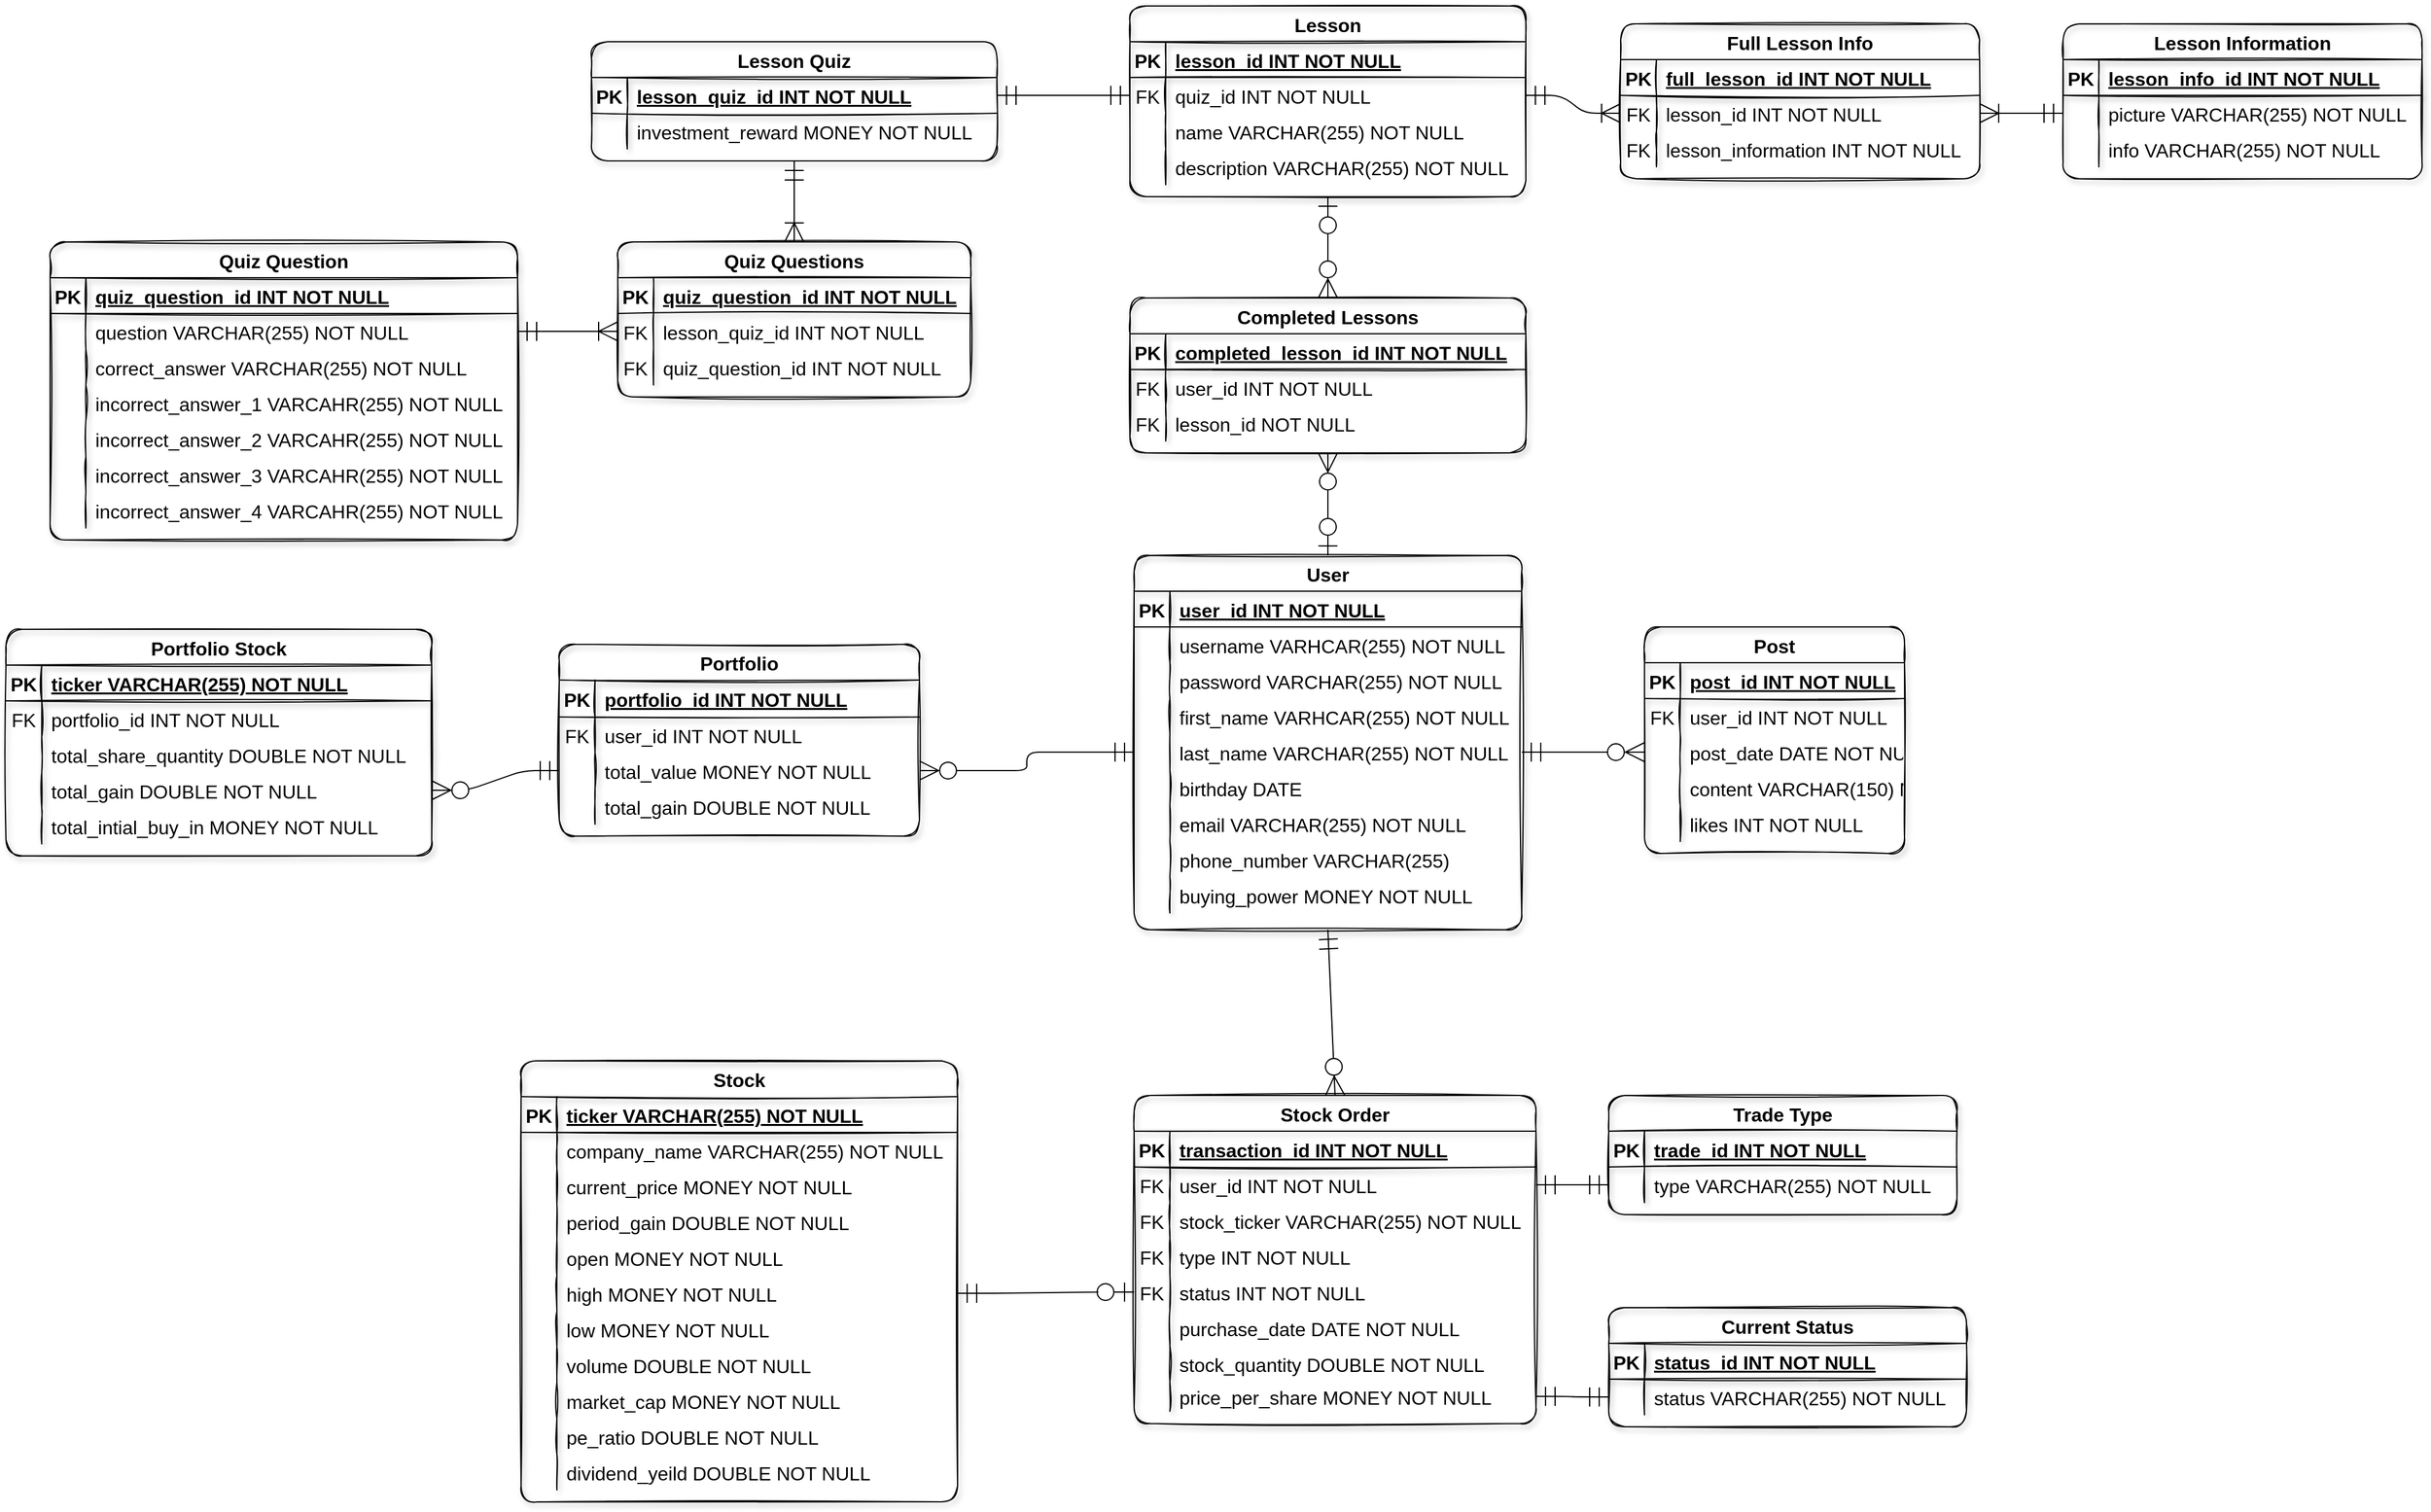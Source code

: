 <mxfile version="20.3.2" type="device"><diagram id="R2lEEEUBdFMjLlhIrx00" name="Page-1"><mxGraphModel dx="3795" dy="1945" grid="0" gridSize="10" guides="1" tooltips="1" connect="1" arrows="1" fold="1" page="0" pageScale="1" pageWidth="850" pageHeight="1100" math="0" shadow="0" extFonts="Permanent Marker^https://fonts.googleapis.com/css?family=Permanent+Marker"><root><mxCell id="0"/><mxCell id="1" parent="0"/><mxCell id="0xAkBrWw_JGWEh4F0hgY-5" value="User" style="shape=table;startSize=30;container=1;collapsible=1;childLayout=tableLayout;fixedRows=1;rowLines=0;fontStyle=1;align=center;resizeLast=1;fontSize=16;rounded=1;sketch=1;shadow=1;fillColor=none;" vertex="1" parent="1"><mxGeometry x="-64" y="102" width="325" height="314" as="geometry"/></mxCell><mxCell id="0xAkBrWw_JGWEh4F0hgY-6" value="" style="shape=tableRow;horizontal=0;startSize=0;swimlaneHead=0;swimlaneBody=0;fillColor=none;collapsible=0;dropTarget=0;points=[[0,0.5],[1,0.5]];portConstraint=eastwest;top=0;left=0;right=0;bottom=1;fontSize=16;" vertex="1" parent="0xAkBrWw_JGWEh4F0hgY-5"><mxGeometry y="30" width="325" height="30" as="geometry"/></mxCell><mxCell id="0xAkBrWw_JGWEh4F0hgY-7" value="PK" style="shape=partialRectangle;connectable=0;fillColor=none;top=0;left=0;bottom=0;right=0;fontStyle=1;overflow=hidden;fontSize=16;" vertex="1" parent="0xAkBrWw_JGWEh4F0hgY-6"><mxGeometry width="30" height="30" as="geometry"><mxRectangle width="30" height="30" as="alternateBounds"/></mxGeometry></mxCell><mxCell id="0xAkBrWw_JGWEh4F0hgY-8" value="user_id INT NOT NULL" style="shape=partialRectangle;connectable=0;fillColor=none;top=0;left=0;bottom=0;right=0;align=left;spacingLeft=6;fontStyle=5;overflow=hidden;fontSize=16;" vertex="1" parent="0xAkBrWw_JGWEh4F0hgY-6"><mxGeometry x="30" width="295" height="30" as="geometry"><mxRectangle width="295" height="30" as="alternateBounds"/></mxGeometry></mxCell><mxCell id="0xAkBrWw_JGWEh4F0hgY-9" value="" style="shape=tableRow;horizontal=0;startSize=0;swimlaneHead=0;swimlaneBody=0;fillColor=none;collapsible=0;dropTarget=0;points=[[0,0.5],[1,0.5]];portConstraint=eastwest;top=0;left=0;right=0;bottom=0;fontSize=16;" vertex="1" parent="0xAkBrWw_JGWEh4F0hgY-5"><mxGeometry y="60" width="325" height="30" as="geometry"/></mxCell><mxCell id="0xAkBrWw_JGWEh4F0hgY-10" value="" style="shape=partialRectangle;connectable=0;fillColor=none;top=0;left=0;bottom=0;right=0;editable=1;overflow=hidden;fontSize=16;" vertex="1" parent="0xAkBrWw_JGWEh4F0hgY-9"><mxGeometry width="30" height="30" as="geometry"><mxRectangle width="30" height="30" as="alternateBounds"/></mxGeometry></mxCell><mxCell id="0xAkBrWw_JGWEh4F0hgY-11" value="username VARHCAR(255) NOT NULL" style="shape=partialRectangle;connectable=0;fillColor=none;top=0;left=0;bottom=0;right=0;align=left;spacingLeft=6;overflow=hidden;fontSize=16;" vertex="1" parent="0xAkBrWw_JGWEh4F0hgY-9"><mxGeometry x="30" width="295" height="30" as="geometry"><mxRectangle width="295" height="30" as="alternateBounds"/></mxGeometry></mxCell><mxCell id="0xAkBrWw_JGWEh4F0hgY-12" value="" style="shape=tableRow;horizontal=0;startSize=0;swimlaneHead=0;swimlaneBody=0;fillColor=none;collapsible=0;dropTarget=0;points=[[0,0.5],[1,0.5]];portConstraint=eastwest;top=0;left=0;right=0;bottom=0;fontSize=16;" vertex="1" parent="0xAkBrWw_JGWEh4F0hgY-5"><mxGeometry y="90" width="325" height="30" as="geometry"/></mxCell><mxCell id="0xAkBrWw_JGWEh4F0hgY-13" value="" style="shape=partialRectangle;connectable=0;fillColor=none;top=0;left=0;bottom=0;right=0;editable=1;overflow=hidden;fontSize=16;" vertex="1" parent="0xAkBrWw_JGWEh4F0hgY-12"><mxGeometry width="30" height="30" as="geometry"><mxRectangle width="30" height="30" as="alternateBounds"/></mxGeometry></mxCell><mxCell id="0xAkBrWw_JGWEh4F0hgY-14" value="password VARCHAR(255) NOT NULL" style="shape=partialRectangle;connectable=0;fillColor=none;top=0;left=0;bottom=0;right=0;align=left;spacingLeft=6;overflow=hidden;fontSize=16;" vertex="1" parent="0xAkBrWw_JGWEh4F0hgY-12"><mxGeometry x="30" width="295" height="30" as="geometry"><mxRectangle width="295" height="30" as="alternateBounds"/></mxGeometry></mxCell><mxCell id="0xAkBrWw_JGWEh4F0hgY-15" value="" style="shape=tableRow;horizontal=0;startSize=0;swimlaneHead=0;swimlaneBody=0;fillColor=none;collapsible=0;dropTarget=0;points=[[0,0.5],[1,0.5]];portConstraint=eastwest;top=0;left=0;right=0;bottom=0;fontSize=16;" vertex="1" parent="0xAkBrWw_JGWEh4F0hgY-5"><mxGeometry y="120" width="325" height="30" as="geometry"/></mxCell><mxCell id="0xAkBrWw_JGWEh4F0hgY-16" value="" style="shape=partialRectangle;connectable=0;fillColor=none;top=0;left=0;bottom=0;right=0;editable=1;overflow=hidden;fontSize=16;" vertex="1" parent="0xAkBrWw_JGWEh4F0hgY-15"><mxGeometry width="30" height="30" as="geometry"><mxRectangle width="30" height="30" as="alternateBounds"/></mxGeometry></mxCell><mxCell id="0xAkBrWw_JGWEh4F0hgY-17" value="first_name VARHCAR(255) NOT NULL" style="shape=partialRectangle;connectable=0;fillColor=none;top=0;left=0;bottom=0;right=0;align=left;spacingLeft=6;overflow=hidden;fontSize=16;" vertex="1" parent="0xAkBrWw_JGWEh4F0hgY-15"><mxGeometry x="30" width="295" height="30" as="geometry"><mxRectangle width="295" height="30" as="alternateBounds"/></mxGeometry></mxCell><mxCell id="0xAkBrWw_JGWEh4F0hgY-19" value="" style="shape=tableRow;horizontal=0;startSize=0;swimlaneHead=0;swimlaneBody=0;fillColor=none;collapsible=0;dropTarget=0;points=[[0,0.5],[1,0.5]];portConstraint=eastwest;top=0;left=0;right=0;bottom=0;rounded=1;shadow=1;sketch=1;fontSize=16;" vertex="1" parent="0xAkBrWw_JGWEh4F0hgY-5"><mxGeometry y="150" width="325" height="30" as="geometry"/></mxCell><mxCell id="0xAkBrWw_JGWEh4F0hgY-20" value="" style="shape=partialRectangle;connectable=0;fillColor=none;top=0;left=0;bottom=0;right=0;editable=1;overflow=hidden;rounded=1;shadow=1;sketch=1;fontSize=16;" vertex="1" parent="0xAkBrWw_JGWEh4F0hgY-19"><mxGeometry width="30" height="30" as="geometry"><mxRectangle width="30" height="30" as="alternateBounds"/></mxGeometry></mxCell><mxCell id="0xAkBrWw_JGWEh4F0hgY-21" value="last_name VARCHAR(255) NOT NULL" style="shape=partialRectangle;connectable=0;fillColor=none;top=0;left=0;bottom=0;right=0;align=left;spacingLeft=6;overflow=hidden;rounded=1;shadow=1;sketch=1;fontSize=16;" vertex="1" parent="0xAkBrWw_JGWEh4F0hgY-19"><mxGeometry x="30" width="295" height="30" as="geometry"><mxRectangle width="295" height="30" as="alternateBounds"/></mxGeometry></mxCell><mxCell id="0xAkBrWw_JGWEh4F0hgY-22" value="" style="shape=tableRow;horizontal=0;startSize=0;swimlaneHead=0;swimlaneBody=0;fillColor=none;collapsible=0;dropTarget=0;points=[[0,0.5],[1,0.5]];portConstraint=eastwest;top=0;left=0;right=0;bottom=0;rounded=1;shadow=1;sketch=1;fontSize=16;" vertex="1" parent="0xAkBrWw_JGWEh4F0hgY-5"><mxGeometry y="180" width="325" height="30" as="geometry"/></mxCell><mxCell id="0xAkBrWw_JGWEh4F0hgY-23" value="" style="shape=partialRectangle;connectable=0;fillColor=none;top=0;left=0;bottom=0;right=0;editable=1;overflow=hidden;rounded=1;shadow=1;sketch=1;fontSize=16;" vertex="1" parent="0xAkBrWw_JGWEh4F0hgY-22"><mxGeometry width="30" height="30" as="geometry"><mxRectangle width="30" height="30" as="alternateBounds"/></mxGeometry></mxCell><mxCell id="0xAkBrWw_JGWEh4F0hgY-24" value="birthday DATE" style="shape=partialRectangle;connectable=0;fillColor=none;top=0;left=0;bottom=0;right=0;align=left;spacingLeft=6;overflow=hidden;rounded=1;shadow=1;sketch=1;fontSize=16;" vertex="1" parent="0xAkBrWw_JGWEh4F0hgY-22"><mxGeometry x="30" width="295" height="30" as="geometry"><mxRectangle width="295" height="30" as="alternateBounds"/></mxGeometry></mxCell><mxCell id="0xAkBrWw_JGWEh4F0hgY-25" value="" style="shape=tableRow;horizontal=0;startSize=0;swimlaneHead=0;swimlaneBody=0;fillColor=none;collapsible=0;dropTarget=0;points=[[0,0.5],[1,0.5]];portConstraint=eastwest;top=0;left=0;right=0;bottom=0;rounded=1;shadow=1;sketch=1;fontSize=16;" vertex="1" parent="0xAkBrWw_JGWEh4F0hgY-5"><mxGeometry y="210" width="325" height="30" as="geometry"/></mxCell><mxCell id="0xAkBrWw_JGWEh4F0hgY-26" value="" style="shape=partialRectangle;connectable=0;fillColor=none;top=0;left=0;bottom=0;right=0;editable=1;overflow=hidden;rounded=1;shadow=1;sketch=1;fontSize=16;" vertex="1" parent="0xAkBrWw_JGWEh4F0hgY-25"><mxGeometry width="30" height="30" as="geometry"><mxRectangle width="30" height="30" as="alternateBounds"/></mxGeometry></mxCell><mxCell id="0xAkBrWw_JGWEh4F0hgY-27" value="email VARCHAR(255) NOT NULL" style="shape=partialRectangle;connectable=0;fillColor=none;top=0;left=0;bottom=0;right=0;align=left;spacingLeft=6;overflow=hidden;rounded=1;shadow=1;sketch=1;fontSize=16;" vertex="1" parent="0xAkBrWw_JGWEh4F0hgY-25"><mxGeometry x="30" width="295" height="30" as="geometry"><mxRectangle width="295" height="30" as="alternateBounds"/></mxGeometry></mxCell><mxCell id="0xAkBrWw_JGWEh4F0hgY-28" value="" style="shape=tableRow;horizontal=0;startSize=0;swimlaneHead=0;swimlaneBody=0;fillColor=none;collapsible=0;dropTarget=0;points=[[0,0.5],[1,0.5]];portConstraint=eastwest;top=0;left=0;right=0;bottom=0;rounded=1;shadow=1;sketch=1;fontSize=16;" vertex="1" parent="0xAkBrWw_JGWEh4F0hgY-5"><mxGeometry y="240" width="325" height="30" as="geometry"/></mxCell><mxCell id="0xAkBrWw_JGWEh4F0hgY-29" value="" style="shape=partialRectangle;connectable=0;fillColor=none;top=0;left=0;bottom=0;right=0;editable=1;overflow=hidden;rounded=1;shadow=1;sketch=1;fontSize=16;" vertex="1" parent="0xAkBrWw_JGWEh4F0hgY-28"><mxGeometry width="30" height="30" as="geometry"><mxRectangle width="30" height="30" as="alternateBounds"/></mxGeometry></mxCell><mxCell id="0xAkBrWw_JGWEh4F0hgY-30" value="phone_number VARCHAR(255)" style="shape=partialRectangle;connectable=0;fillColor=none;top=0;left=0;bottom=0;right=0;align=left;spacingLeft=6;overflow=hidden;rounded=1;shadow=1;sketch=1;fontSize=16;" vertex="1" parent="0xAkBrWw_JGWEh4F0hgY-28"><mxGeometry x="30" width="295" height="30" as="geometry"><mxRectangle width="295" height="30" as="alternateBounds"/></mxGeometry></mxCell><mxCell id="0xAkBrWw_JGWEh4F0hgY-31" value="" style="shape=tableRow;horizontal=0;startSize=0;swimlaneHead=0;swimlaneBody=0;fillColor=none;collapsible=0;dropTarget=0;points=[[0,0.5],[1,0.5]];portConstraint=eastwest;top=0;left=0;right=0;bottom=0;rounded=1;shadow=1;sketch=1;fontSize=16;" vertex="1" parent="0xAkBrWw_JGWEh4F0hgY-5"><mxGeometry y="270" width="325" height="30" as="geometry"/></mxCell><mxCell id="0xAkBrWw_JGWEh4F0hgY-32" value="" style="shape=partialRectangle;connectable=0;fillColor=none;top=0;left=0;bottom=0;right=0;editable=1;overflow=hidden;rounded=1;shadow=1;sketch=1;fontSize=16;" vertex="1" parent="0xAkBrWw_JGWEh4F0hgY-31"><mxGeometry width="30" height="30" as="geometry"><mxRectangle width="30" height="30" as="alternateBounds"/></mxGeometry></mxCell><mxCell id="0xAkBrWw_JGWEh4F0hgY-33" value="buying_power MONEY NOT NULL" style="shape=partialRectangle;connectable=0;fillColor=none;top=0;left=0;bottom=0;right=0;align=left;spacingLeft=6;overflow=hidden;rounded=1;shadow=1;sketch=1;fontSize=16;" vertex="1" parent="0xAkBrWw_JGWEh4F0hgY-31"><mxGeometry x="30" width="295" height="30" as="geometry"><mxRectangle width="295" height="30" as="alternateBounds"/></mxGeometry></mxCell><mxCell id="0xAkBrWw_JGWEh4F0hgY-47" value="Post" style="shape=table;startSize=30;container=1;collapsible=1;childLayout=tableLayout;fixedRows=1;rowLines=0;fontStyle=1;align=center;resizeLast=1;rounded=1;shadow=1;sketch=1;fontSize=16;fillColor=none;" vertex="1" parent="1"><mxGeometry x="364" y="162" width="218" height="190" as="geometry"/></mxCell><mxCell id="0xAkBrWw_JGWEh4F0hgY-48" value="" style="shape=tableRow;horizontal=0;startSize=0;swimlaneHead=0;swimlaneBody=0;fillColor=none;collapsible=0;dropTarget=0;points=[[0,0.5],[1,0.5]];portConstraint=eastwest;top=0;left=0;right=0;bottom=1;rounded=1;shadow=1;sketch=1;fontSize=16;" vertex="1" parent="0xAkBrWw_JGWEh4F0hgY-47"><mxGeometry y="30" width="218" height="30" as="geometry"/></mxCell><mxCell id="0xAkBrWw_JGWEh4F0hgY-49" value="PK" style="shape=partialRectangle;connectable=0;fillColor=none;top=0;left=0;bottom=0;right=0;fontStyle=1;overflow=hidden;rounded=1;shadow=1;sketch=1;fontSize=16;" vertex="1" parent="0xAkBrWw_JGWEh4F0hgY-48"><mxGeometry width="30" height="30" as="geometry"><mxRectangle width="30" height="30" as="alternateBounds"/></mxGeometry></mxCell><mxCell id="0xAkBrWw_JGWEh4F0hgY-50" value="post_id INT NOT NULL" style="shape=partialRectangle;connectable=0;fillColor=none;top=0;left=0;bottom=0;right=0;align=left;spacingLeft=6;fontStyle=5;overflow=hidden;rounded=1;shadow=1;sketch=1;fontSize=16;" vertex="1" parent="0xAkBrWw_JGWEh4F0hgY-48"><mxGeometry x="30" width="188" height="30" as="geometry"><mxRectangle width="188" height="30" as="alternateBounds"/></mxGeometry></mxCell><mxCell id="0xAkBrWw_JGWEh4F0hgY-82" value="" style="shape=tableRow;horizontal=0;startSize=0;swimlaneHead=0;swimlaneBody=0;fillColor=none;collapsible=0;dropTarget=0;points=[[0,0.5],[1,0.5]];portConstraint=eastwest;top=0;left=0;right=0;bottom=0;rounded=1;shadow=1;sketch=1;fontSize=16;" vertex="1" parent="0xAkBrWw_JGWEh4F0hgY-47"><mxGeometry y="60" width="218" height="30" as="geometry"/></mxCell><mxCell id="0xAkBrWw_JGWEh4F0hgY-83" value="FK" style="shape=partialRectangle;connectable=0;fillColor=none;top=0;left=0;bottom=0;right=0;fontStyle=0;overflow=hidden;rounded=1;shadow=1;sketch=1;fontSize=16;" vertex="1" parent="0xAkBrWw_JGWEh4F0hgY-82"><mxGeometry width="30" height="30" as="geometry"><mxRectangle width="30" height="30" as="alternateBounds"/></mxGeometry></mxCell><mxCell id="0xAkBrWw_JGWEh4F0hgY-84" value="user_id INT NOT NULL " style="shape=partialRectangle;connectable=0;fillColor=none;top=0;left=0;bottom=0;right=0;align=left;spacingLeft=6;fontStyle=0;overflow=hidden;rounded=1;shadow=1;sketch=1;fontSize=16;" vertex="1" parent="0xAkBrWw_JGWEh4F0hgY-82"><mxGeometry x="30" width="188" height="30" as="geometry"><mxRectangle width="188" height="30" as="alternateBounds"/></mxGeometry></mxCell><mxCell id="0xAkBrWw_JGWEh4F0hgY-60" value="" style="shape=tableRow;horizontal=0;startSize=0;swimlaneHead=0;swimlaneBody=0;fillColor=none;collapsible=0;dropTarget=0;points=[[0,0.5],[1,0.5]];portConstraint=eastwest;top=0;left=0;right=0;bottom=0;rounded=1;shadow=1;sketch=1;fontSize=16;" vertex="1" parent="0xAkBrWw_JGWEh4F0hgY-47"><mxGeometry y="90" width="218" height="30" as="geometry"/></mxCell><mxCell id="0xAkBrWw_JGWEh4F0hgY-61" value="" style="shape=partialRectangle;connectable=0;fillColor=none;top=0;left=0;bottom=0;right=0;editable=1;overflow=hidden;rounded=1;shadow=1;sketch=1;fontSize=16;" vertex="1" parent="0xAkBrWw_JGWEh4F0hgY-60"><mxGeometry width="30" height="30" as="geometry"><mxRectangle width="30" height="30" as="alternateBounds"/></mxGeometry></mxCell><mxCell id="0xAkBrWw_JGWEh4F0hgY-62" value="post_date DATE NOT NULL" style="shape=partialRectangle;connectable=0;fillColor=none;top=0;left=0;bottom=0;right=0;align=left;spacingLeft=6;overflow=hidden;rounded=1;shadow=1;sketch=1;fontSize=16;" vertex="1" parent="0xAkBrWw_JGWEh4F0hgY-60"><mxGeometry x="30" width="188" height="30" as="geometry"><mxRectangle width="188" height="30" as="alternateBounds"/></mxGeometry></mxCell><mxCell id="0xAkBrWw_JGWEh4F0hgY-76" value="" style="shape=tableRow;horizontal=0;startSize=0;swimlaneHead=0;swimlaneBody=0;fillColor=none;collapsible=0;dropTarget=0;points=[[0,0.5],[1,0.5]];portConstraint=eastwest;top=0;left=0;right=0;bottom=0;rounded=1;shadow=1;sketch=1;fontSize=16;" vertex="1" parent="0xAkBrWw_JGWEh4F0hgY-47"><mxGeometry y="120" width="218" height="30" as="geometry"/></mxCell><mxCell id="0xAkBrWw_JGWEh4F0hgY-77" value="" style="shape=partialRectangle;connectable=0;fillColor=none;top=0;left=0;bottom=0;right=0;editable=1;overflow=hidden;rounded=1;shadow=1;sketch=1;fontSize=16;" vertex="1" parent="0xAkBrWw_JGWEh4F0hgY-76"><mxGeometry width="30" height="30" as="geometry"><mxRectangle width="30" height="30" as="alternateBounds"/></mxGeometry></mxCell><mxCell id="0xAkBrWw_JGWEh4F0hgY-78" value="content VARCHAR(150) NOT NULL" style="shape=partialRectangle;connectable=0;fillColor=none;top=0;left=0;bottom=0;right=0;align=left;spacingLeft=6;overflow=hidden;rounded=1;shadow=1;sketch=1;fontSize=16;" vertex="1" parent="0xAkBrWw_JGWEh4F0hgY-76"><mxGeometry x="30" width="188" height="30" as="geometry"><mxRectangle width="188" height="30" as="alternateBounds"/></mxGeometry></mxCell><mxCell id="0xAkBrWw_JGWEh4F0hgY-79" value="" style="shape=tableRow;horizontal=0;startSize=0;swimlaneHead=0;swimlaneBody=0;fillColor=none;collapsible=0;dropTarget=0;points=[[0,0.5],[1,0.5]];portConstraint=eastwest;top=0;left=0;right=0;bottom=0;rounded=1;shadow=1;sketch=1;fontSize=16;" vertex="1" parent="0xAkBrWw_JGWEh4F0hgY-47"><mxGeometry y="150" width="218" height="30" as="geometry"/></mxCell><mxCell id="0xAkBrWw_JGWEh4F0hgY-80" value="" style="shape=partialRectangle;connectable=0;fillColor=none;top=0;left=0;bottom=0;right=0;editable=1;overflow=hidden;rounded=1;shadow=1;sketch=1;fontSize=16;" vertex="1" parent="0xAkBrWw_JGWEh4F0hgY-79"><mxGeometry width="30" height="30" as="geometry"><mxRectangle width="30" height="30" as="alternateBounds"/></mxGeometry></mxCell><mxCell id="0xAkBrWw_JGWEh4F0hgY-81" value="likes INT NOT NULL" style="shape=partialRectangle;connectable=0;fillColor=none;top=0;left=0;bottom=0;right=0;align=left;spacingLeft=6;overflow=hidden;rounded=1;shadow=1;sketch=1;fontSize=16;" vertex="1" parent="0xAkBrWw_JGWEh4F0hgY-79"><mxGeometry x="30" width="188" height="30" as="geometry"><mxRectangle width="188" height="30" as="alternateBounds"/></mxGeometry></mxCell><mxCell id="0xAkBrWw_JGWEh4F0hgY-90" value="" style="edgeStyle=entityRelationEdgeStyle;fontSize=12;html=1;endArrow=ERzeroToMany;startArrow=ERmandOne;rounded=0;startSize=14;endSize=14;curved=1;exitX=1;exitY=0.5;exitDx=0;exitDy=0;entryX=0;entryY=0.5;entryDx=0;entryDy=0;endFill=0;" edge="1" parent="1" source="0xAkBrWw_JGWEh4F0hgY-19" target="0xAkBrWw_JGWEh4F0hgY-60"><mxGeometry width="100" height="100" relative="1" as="geometry"><mxPoint x="307" y="445" as="sourcePoint"/><mxPoint x="407" y="345" as="targetPoint"/></mxGeometry></mxCell><mxCell id="0xAkBrWw_JGWEh4F0hgY-93" value="Stock" style="shape=table;startSize=30;container=1;collapsible=1;childLayout=tableLayout;fixedRows=1;rowLines=0;fontStyle=1;align=center;resizeLast=1;rounded=1;shadow=1;sketch=1;fontSize=16;fillColor=none;" vertex="1" parent="1"><mxGeometry x="-578" y="526" width="366" height="370" as="geometry"/></mxCell><mxCell id="0xAkBrWw_JGWEh4F0hgY-94" value="" style="shape=tableRow;horizontal=0;startSize=0;swimlaneHead=0;swimlaneBody=0;fillColor=none;collapsible=0;dropTarget=0;points=[[0,0.5],[1,0.5]];portConstraint=eastwest;top=0;left=0;right=0;bottom=1;rounded=1;shadow=1;sketch=1;fontSize=16;" vertex="1" parent="0xAkBrWw_JGWEh4F0hgY-93"><mxGeometry y="30" width="366" height="30" as="geometry"/></mxCell><mxCell id="0xAkBrWw_JGWEh4F0hgY-95" value="PK" style="shape=partialRectangle;connectable=0;fillColor=none;top=0;left=0;bottom=0;right=0;fontStyle=1;overflow=hidden;rounded=1;shadow=1;sketch=1;fontSize=16;" vertex="1" parent="0xAkBrWw_JGWEh4F0hgY-94"><mxGeometry width="30" height="30" as="geometry"><mxRectangle width="30" height="30" as="alternateBounds"/></mxGeometry></mxCell><mxCell id="0xAkBrWw_JGWEh4F0hgY-96" value="ticker VARCHAR(255) NOT NULL" style="shape=partialRectangle;connectable=0;fillColor=none;top=0;left=0;bottom=0;right=0;align=left;spacingLeft=6;fontStyle=5;overflow=hidden;rounded=1;shadow=1;sketch=1;fontSize=16;" vertex="1" parent="0xAkBrWw_JGWEh4F0hgY-94"><mxGeometry x="30" width="336" height="30" as="geometry"><mxRectangle width="336" height="30" as="alternateBounds"/></mxGeometry></mxCell><mxCell id="0xAkBrWw_JGWEh4F0hgY-97" value="" style="shape=tableRow;horizontal=0;startSize=0;swimlaneHead=0;swimlaneBody=0;fillColor=none;collapsible=0;dropTarget=0;points=[[0,0.5],[1,0.5]];portConstraint=eastwest;top=0;left=0;right=0;bottom=0;rounded=1;shadow=1;sketch=1;fontSize=16;" vertex="1" parent="0xAkBrWw_JGWEh4F0hgY-93"><mxGeometry y="60" width="366" height="30" as="geometry"/></mxCell><mxCell id="0xAkBrWw_JGWEh4F0hgY-98" value="" style="shape=partialRectangle;connectable=0;fillColor=none;top=0;left=0;bottom=0;right=0;editable=1;overflow=hidden;rounded=1;shadow=1;sketch=1;fontSize=16;" vertex="1" parent="0xAkBrWw_JGWEh4F0hgY-97"><mxGeometry width="30" height="30" as="geometry"><mxRectangle width="30" height="30" as="alternateBounds"/></mxGeometry></mxCell><mxCell id="0xAkBrWw_JGWEh4F0hgY-99" value="company_name VARCHAR(255) NOT NULL" style="shape=partialRectangle;connectable=0;fillColor=none;top=0;left=0;bottom=0;right=0;align=left;spacingLeft=6;overflow=hidden;rounded=1;shadow=1;sketch=1;fontSize=16;" vertex="1" parent="0xAkBrWw_JGWEh4F0hgY-97"><mxGeometry x="30" width="336" height="30" as="geometry"><mxRectangle width="336" height="30" as="alternateBounds"/></mxGeometry></mxCell><mxCell id="0xAkBrWw_JGWEh4F0hgY-100" value="" style="shape=tableRow;horizontal=0;startSize=0;swimlaneHead=0;swimlaneBody=0;fillColor=none;collapsible=0;dropTarget=0;points=[[0,0.5],[1,0.5]];portConstraint=eastwest;top=0;left=0;right=0;bottom=0;rounded=1;shadow=1;sketch=1;fontSize=16;" vertex="1" parent="0xAkBrWw_JGWEh4F0hgY-93"><mxGeometry y="90" width="366" height="30" as="geometry"/></mxCell><mxCell id="0xAkBrWw_JGWEh4F0hgY-101" value="" style="shape=partialRectangle;connectable=0;fillColor=none;top=0;left=0;bottom=0;right=0;editable=1;overflow=hidden;rounded=1;shadow=1;sketch=1;fontSize=16;" vertex="1" parent="0xAkBrWw_JGWEh4F0hgY-100"><mxGeometry width="30" height="30" as="geometry"><mxRectangle width="30" height="30" as="alternateBounds"/></mxGeometry></mxCell><mxCell id="0xAkBrWw_JGWEh4F0hgY-102" value="current_price MONEY NOT NULL" style="shape=partialRectangle;connectable=0;fillColor=none;top=0;left=0;bottom=0;right=0;align=left;spacingLeft=6;overflow=hidden;rounded=1;shadow=1;sketch=1;fontSize=16;" vertex="1" parent="0xAkBrWw_JGWEh4F0hgY-100"><mxGeometry x="30" width="336" height="30" as="geometry"><mxRectangle width="336" height="30" as="alternateBounds"/></mxGeometry></mxCell><mxCell id="0xAkBrWw_JGWEh4F0hgY-103" value="" style="shape=tableRow;horizontal=0;startSize=0;swimlaneHead=0;swimlaneBody=0;fillColor=none;collapsible=0;dropTarget=0;points=[[0,0.5],[1,0.5]];portConstraint=eastwest;top=0;left=0;right=0;bottom=0;rounded=1;shadow=1;sketch=1;fontSize=16;" vertex="1" parent="0xAkBrWw_JGWEh4F0hgY-93"><mxGeometry y="120" width="366" height="30" as="geometry"/></mxCell><mxCell id="0xAkBrWw_JGWEh4F0hgY-104" value="" style="shape=partialRectangle;connectable=0;fillColor=none;top=0;left=0;bottom=0;right=0;editable=1;overflow=hidden;rounded=1;shadow=1;sketch=1;fontSize=16;" vertex="1" parent="0xAkBrWw_JGWEh4F0hgY-103"><mxGeometry width="30" height="30" as="geometry"><mxRectangle width="30" height="30" as="alternateBounds"/></mxGeometry></mxCell><mxCell id="0xAkBrWw_JGWEh4F0hgY-105" value="period_gain DOUBLE NOT NULL" style="shape=partialRectangle;connectable=0;fillColor=none;top=0;left=0;bottom=0;right=0;align=left;spacingLeft=6;overflow=hidden;rounded=1;shadow=1;sketch=1;fontSize=16;" vertex="1" parent="0xAkBrWw_JGWEh4F0hgY-103"><mxGeometry x="30" width="336" height="30" as="geometry"><mxRectangle width="336" height="30" as="alternateBounds"/></mxGeometry></mxCell><mxCell id="0xAkBrWw_JGWEh4F0hgY-106" value="" style="shape=tableRow;horizontal=0;startSize=0;swimlaneHead=0;swimlaneBody=0;fillColor=none;collapsible=0;dropTarget=0;points=[[0,0.5],[1,0.5]];portConstraint=eastwest;top=0;left=0;right=0;bottom=0;rounded=1;shadow=1;sketch=1;fontSize=16;" vertex="1" parent="0xAkBrWw_JGWEh4F0hgY-93"><mxGeometry y="150" width="366" height="30" as="geometry"/></mxCell><mxCell id="0xAkBrWw_JGWEh4F0hgY-107" value="" style="shape=partialRectangle;connectable=0;fillColor=none;top=0;left=0;bottom=0;right=0;editable=1;overflow=hidden;rounded=1;shadow=1;sketch=1;fontSize=16;" vertex="1" parent="0xAkBrWw_JGWEh4F0hgY-106"><mxGeometry width="30" height="30" as="geometry"><mxRectangle width="30" height="30" as="alternateBounds"/></mxGeometry></mxCell><mxCell id="0xAkBrWw_JGWEh4F0hgY-108" value="open MONEY NOT NULL" style="shape=partialRectangle;connectable=0;fillColor=none;top=0;left=0;bottom=0;right=0;align=left;spacingLeft=6;overflow=hidden;rounded=1;shadow=1;sketch=1;fontSize=16;" vertex="1" parent="0xAkBrWw_JGWEh4F0hgY-106"><mxGeometry x="30" width="336" height="30" as="geometry"><mxRectangle width="336" height="30" as="alternateBounds"/></mxGeometry></mxCell><mxCell id="0xAkBrWw_JGWEh4F0hgY-109" value="" style="shape=tableRow;horizontal=0;startSize=0;swimlaneHead=0;swimlaneBody=0;fillColor=none;collapsible=0;dropTarget=0;points=[[0,0.5],[1,0.5]];portConstraint=eastwest;top=0;left=0;right=0;bottom=0;rounded=1;shadow=1;sketch=1;fontSize=16;" vertex="1" parent="0xAkBrWw_JGWEh4F0hgY-93"><mxGeometry y="180" width="366" height="30" as="geometry"/></mxCell><mxCell id="0xAkBrWw_JGWEh4F0hgY-110" value="" style="shape=partialRectangle;connectable=0;fillColor=none;top=0;left=0;bottom=0;right=0;editable=1;overflow=hidden;rounded=1;shadow=1;sketch=1;fontSize=16;" vertex="1" parent="0xAkBrWw_JGWEh4F0hgY-109"><mxGeometry width="30" height="30" as="geometry"><mxRectangle width="30" height="30" as="alternateBounds"/></mxGeometry></mxCell><mxCell id="0xAkBrWw_JGWEh4F0hgY-111" value="high MONEY NOT NULL" style="shape=partialRectangle;connectable=0;fillColor=none;top=0;left=0;bottom=0;right=0;align=left;spacingLeft=6;overflow=hidden;rounded=1;shadow=1;sketch=1;fontSize=16;" vertex="1" parent="0xAkBrWw_JGWEh4F0hgY-109"><mxGeometry x="30" width="336" height="30" as="geometry"><mxRectangle width="336" height="30" as="alternateBounds"/></mxGeometry></mxCell><mxCell id="0xAkBrWw_JGWEh4F0hgY-112" value="" style="shape=tableRow;horizontal=0;startSize=0;swimlaneHead=0;swimlaneBody=0;fillColor=none;collapsible=0;dropTarget=0;points=[[0,0.5],[1,0.5]];portConstraint=eastwest;top=0;left=0;right=0;bottom=0;rounded=1;shadow=1;sketch=1;fontSize=16;" vertex="1" parent="0xAkBrWw_JGWEh4F0hgY-93"><mxGeometry y="210" width="366" height="30" as="geometry"/></mxCell><mxCell id="0xAkBrWw_JGWEh4F0hgY-113" value="" style="shape=partialRectangle;connectable=0;fillColor=none;top=0;left=0;bottom=0;right=0;editable=1;overflow=hidden;rounded=1;shadow=1;sketch=1;fontSize=16;" vertex="1" parent="0xAkBrWw_JGWEh4F0hgY-112"><mxGeometry width="30" height="30" as="geometry"><mxRectangle width="30" height="30" as="alternateBounds"/></mxGeometry></mxCell><mxCell id="0xAkBrWw_JGWEh4F0hgY-114" value="low MONEY NOT NULL" style="shape=partialRectangle;connectable=0;fillColor=none;top=0;left=0;bottom=0;right=0;align=left;spacingLeft=6;overflow=hidden;rounded=1;shadow=1;sketch=1;fontSize=16;" vertex="1" parent="0xAkBrWw_JGWEh4F0hgY-112"><mxGeometry x="30" width="336" height="30" as="geometry"><mxRectangle width="336" height="30" as="alternateBounds"/></mxGeometry></mxCell><mxCell id="0xAkBrWw_JGWEh4F0hgY-115" value="" style="shape=tableRow;horizontal=0;startSize=0;swimlaneHead=0;swimlaneBody=0;fillColor=none;collapsible=0;dropTarget=0;points=[[0,0.5],[1,0.5]];portConstraint=eastwest;top=0;left=0;right=0;bottom=0;rounded=1;shadow=1;sketch=1;fontSize=16;" vertex="1" parent="0xAkBrWw_JGWEh4F0hgY-93"><mxGeometry y="240" width="366" height="30" as="geometry"/></mxCell><mxCell id="0xAkBrWw_JGWEh4F0hgY-116" value="" style="shape=partialRectangle;connectable=0;fillColor=none;top=0;left=0;bottom=0;right=0;editable=1;overflow=hidden;rounded=1;shadow=1;sketch=1;fontSize=16;" vertex="1" parent="0xAkBrWw_JGWEh4F0hgY-115"><mxGeometry width="30" height="30" as="geometry"><mxRectangle width="30" height="30" as="alternateBounds"/></mxGeometry></mxCell><mxCell id="0xAkBrWw_JGWEh4F0hgY-117" value="volume DOUBLE NOT NULL" style="shape=partialRectangle;connectable=0;fillColor=none;top=0;left=0;bottom=0;right=0;align=left;spacingLeft=6;overflow=hidden;rounded=1;shadow=1;sketch=1;fontSize=16;" vertex="1" parent="0xAkBrWw_JGWEh4F0hgY-115"><mxGeometry x="30" width="336" height="30" as="geometry"><mxRectangle width="336" height="30" as="alternateBounds"/></mxGeometry></mxCell><mxCell id="0xAkBrWw_JGWEh4F0hgY-118" value="" style="shape=tableRow;horizontal=0;startSize=0;swimlaneHead=0;swimlaneBody=0;fillColor=none;collapsible=0;dropTarget=0;points=[[0,0.5],[1,0.5]];portConstraint=eastwest;top=0;left=0;right=0;bottom=0;rounded=1;shadow=1;sketch=1;fontSize=16;" vertex="1" parent="0xAkBrWw_JGWEh4F0hgY-93"><mxGeometry y="270" width="366" height="30" as="geometry"/></mxCell><mxCell id="0xAkBrWw_JGWEh4F0hgY-119" value="" style="shape=partialRectangle;connectable=0;fillColor=none;top=0;left=0;bottom=0;right=0;editable=1;overflow=hidden;rounded=1;shadow=1;sketch=1;fontSize=16;" vertex="1" parent="0xAkBrWw_JGWEh4F0hgY-118"><mxGeometry width="30" height="30" as="geometry"><mxRectangle width="30" height="30" as="alternateBounds"/></mxGeometry></mxCell><mxCell id="0xAkBrWw_JGWEh4F0hgY-120" value="market_cap MONEY NOT NULL" style="shape=partialRectangle;connectable=0;fillColor=none;top=0;left=0;bottom=0;right=0;align=left;spacingLeft=6;overflow=hidden;rounded=1;shadow=1;sketch=1;fontSize=16;" vertex="1" parent="0xAkBrWw_JGWEh4F0hgY-118"><mxGeometry x="30" width="336" height="30" as="geometry"><mxRectangle width="336" height="30" as="alternateBounds"/></mxGeometry></mxCell><mxCell id="0xAkBrWw_JGWEh4F0hgY-121" value="" style="shape=tableRow;horizontal=0;startSize=0;swimlaneHead=0;swimlaneBody=0;fillColor=none;collapsible=0;dropTarget=0;points=[[0,0.5],[1,0.5]];portConstraint=eastwest;top=0;left=0;right=0;bottom=0;rounded=1;shadow=1;sketch=1;fontSize=16;" vertex="1" parent="0xAkBrWw_JGWEh4F0hgY-93"><mxGeometry y="300" width="366" height="30" as="geometry"/></mxCell><mxCell id="0xAkBrWw_JGWEh4F0hgY-122" value="" style="shape=partialRectangle;connectable=0;fillColor=none;top=0;left=0;bottom=0;right=0;editable=1;overflow=hidden;rounded=1;shadow=1;sketch=1;fontSize=16;" vertex="1" parent="0xAkBrWw_JGWEh4F0hgY-121"><mxGeometry width="30" height="30" as="geometry"><mxRectangle width="30" height="30" as="alternateBounds"/></mxGeometry></mxCell><mxCell id="0xAkBrWw_JGWEh4F0hgY-123" value="pe_ratio DOUBLE NOT NULL" style="shape=partialRectangle;connectable=0;fillColor=none;top=0;left=0;bottom=0;right=0;align=left;spacingLeft=6;overflow=hidden;rounded=1;shadow=1;sketch=1;fontSize=16;" vertex="1" parent="0xAkBrWw_JGWEh4F0hgY-121"><mxGeometry x="30" width="336" height="30" as="geometry"><mxRectangle width="336" height="30" as="alternateBounds"/></mxGeometry></mxCell><mxCell id="0xAkBrWw_JGWEh4F0hgY-124" value="" style="shape=tableRow;horizontal=0;startSize=0;swimlaneHead=0;swimlaneBody=0;fillColor=none;collapsible=0;dropTarget=0;points=[[0,0.5],[1,0.5]];portConstraint=eastwest;top=0;left=0;right=0;bottom=0;rounded=1;shadow=1;sketch=1;fontSize=16;" vertex="1" parent="0xAkBrWw_JGWEh4F0hgY-93"><mxGeometry y="330" width="366" height="30" as="geometry"/></mxCell><mxCell id="0xAkBrWw_JGWEh4F0hgY-125" value="" style="shape=partialRectangle;connectable=0;fillColor=none;top=0;left=0;bottom=0;right=0;editable=1;overflow=hidden;rounded=1;shadow=1;sketch=1;fontSize=16;" vertex="1" parent="0xAkBrWw_JGWEh4F0hgY-124"><mxGeometry width="30" height="30" as="geometry"><mxRectangle width="30" height="30" as="alternateBounds"/></mxGeometry></mxCell><mxCell id="0xAkBrWw_JGWEh4F0hgY-126" value="dividend_yeild DOUBLE NOT NULL" style="shape=partialRectangle;connectable=0;fillColor=none;top=0;left=0;bottom=0;right=0;align=left;spacingLeft=6;overflow=hidden;rounded=1;shadow=1;sketch=1;fontSize=16;" vertex="1" parent="0xAkBrWw_JGWEh4F0hgY-124"><mxGeometry x="30" width="336" height="30" as="geometry"><mxRectangle width="336" height="30" as="alternateBounds"/></mxGeometry></mxCell><mxCell id="0xAkBrWw_JGWEh4F0hgY-127" value="Portfolio Stock" style="shape=table;startSize=30;container=1;collapsible=1;childLayout=tableLayout;fixedRows=1;rowLines=0;fontStyle=1;align=center;resizeLast=1;rounded=1;shadow=1;sketch=1;fontSize=16;fillColor=none;" vertex="1" parent="1"><mxGeometry x="-1010" y="164.0" width="357" height="190" as="geometry"/></mxCell><mxCell id="0xAkBrWw_JGWEh4F0hgY-128" value="" style="shape=tableRow;horizontal=0;startSize=0;swimlaneHead=0;swimlaneBody=0;fillColor=none;collapsible=0;dropTarget=0;points=[[0,0.5],[1,0.5]];portConstraint=eastwest;top=0;left=0;right=0;bottom=1;rounded=1;shadow=1;sketch=1;fontSize=16;" vertex="1" parent="0xAkBrWw_JGWEh4F0hgY-127"><mxGeometry y="30" width="357" height="30" as="geometry"/></mxCell><mxCell id="0xAkBrWw_JGWEh4F0hgY-129" value="PK" style="shape=partialRectangle;connectable=0;fillColor=none;top=0;left=0;bottom=0;right=0;fontStyle=1;overflow=hidden;rounded=1;shadow=1;sketch=1;fontSize=16;" vertex="1" parent="0xAkBrWw_JGWEh4F0hgY-128"><mxGeometry width="30" height="30" as="geometry"><mxRectangle width="30" height="30" as="alternateBounds"/></mxGeometry></mxCell><mxCell id="0xAkBrWw_JGWEh4F0hgY-130" value="ticker VARCHAR(255) NOT NULL" style="shape=partialRectangle;connectable=0;fillColor=none;top=0;left=0;bottom=0;right=0;align=left;spacingLeft=6;fontStyle=5;overflow=hidden;rounded=1;shadow=1;sketch=1;fontSize=16;" vertex="1" parent="0xAkBrWw_JGWEh4F0hgY-128"><mxGeometry x="30" width="327" height="30" as="geometry"><mxRectangle width="327" height="30" as="alternateBounds"/></mxGeometry></mxCell><mxCell id="0xAkBrWw_JGWEh4F0hgY-217" value="" style="shape=tableRow;horizontal=0;startSize=0;swimlaneHead=0;swimlaneBody=0;fillColor=none;collapsible=0;dropTarget=0;points=[[0,0.5],[1,0.5]];portConstraint=eastwest;top=0;left=0;right=0;bottom=0;rounded=1;shadow=1;sketch=1;fontSize=16;" vertex="1" parent="0xAkBrWw_JGWEh4F0hgY-127"><mxGeometry y="60" width="357" height="30" as="geometry"/></mxCell><mxCell id="0xAkBrWw_JGWEh4F0hgY-218" value="FK" style="shape=partialRectangle;connectable=0;fillColor=none;top=0;left=0;bottom=0;right=0;fontStyle=0;overflow=hidden;rounded=1;shadow=1;sketch=1;fontSize=16;" vertex="1" parent="0xAkBrWw_JGWEh4F0hgY-217"><mxGeometry width="30" height="30" as="geometry"><mxRectangle width="30" height="30" as="alternateBounds"/></mxGeometry></mxCell><mxCell id="0xAkBrWw_JGWEh4F0hgY-219" value="portfolio_id INT NOT NULL" style="shape=partialRectangle;connectable=0;fillColor=none;top=0;left=0;bottom=0;right=0;align=left;spacingLeft=6;fontStyle=0;overflow=hidden;rounded=1;shadow=1;sketch=1;fontSize=16;" vertex="1" parent="0xAkBrWw_JGWEh4F0hgY-217"><mxGeometry x="30" width="327" height="30" as="geometry"><mxRectangle width="327" height="30" as="alternateBounds"/></mxGeometry></mxCell><mxCell id="0xAkBrWw_JGWEh4F0hgY-131" value="" style="shape=tableRow;horizontal=0;startSize=0;swimlaneHead=0;swimlaneBody=0;fillColor=none;collapsible=0;dropTarget=0;points=[[0,0.5],[1,0.5]];portConstraint=eastwest;top=0;left=0;right=0;bottom=0;rounded=1;shadow=1;sketch=1;fontSize=16;" vertex="1" parent="0xAkBrWw_JGWEh4F0hgY-127"><mxGeometry y="90" width="357" height="30" as="geometry"/></mxCell><mxCell id="0xAkBrWw_JGWEh4F0hgY-132" value="" style="shape=partialRectangle;connectable=0;fillColor=none;top=0;left=0;bottom=0;right=0;editable=1;overflow=hidden;rounded=1;shadow=1;sketch=1;fontSize=16;" vertex="1" parent="0xAkBrWw_JGWEh4F0hgY-131"><mxGeometry width="30" height="30" as="geometry"><mxRectangle width="30" height="30" as="alternateBounds"/></mxGeometry></mxCell><mxCell id="0xAkBrWw_JGWEh4F0hgY-133" value="total_share_quantity DOUBLE NOT NULL" style="shape=partialRectangle;connectable=0;fillColor=none;top=0;left=0;bottom=0;right=0;align=left;spacingLeft=6;overflow=hidden;rounded=1;shadow=1;sketch=1;fontSize=16;" vertex="1" parent="0xAkBrWw_JGWEh4F0hgY-131"><mxGeometry x="30" width="327" height="30" as="geometry"><mxRectangle width="327" height="30" as="alternateBounds"/></mxGeometry></mxCell><mxCell id="0xAkBrWw_JGWEh4F0hgY-134" value="" style="shape=tableRow;horizontal=0;startSize=0;swimlaneHead=0;swimlaneBody=0;fillColor=none;collapsible=0;dropTarget=0;points=[[0,0.5],[1,0.5]];portConstraint=eastwest;top=0;left=0;right=0;bottom=0;rounded=1;shadow=1;sketch=1;fontSize=16;" vertex="1" parent="0xAkBrWw_JGWEh4F0hgY-127"><mxGeometry y="120" width="357" height="30" as="geometry"/></mxCell><mxCell id="0xAkBrWw_JGWEh4F0hgY-135" value="" style="shape=partialRectangle;connectable=0;fillColor=none;top=0;left=0;bottom=0;right=0;editable=1;overflow=hidden;rounded=1;shadow=1;sketch=1;fontSize=16;" vertex="1" parent="0xAkBrWw_JGWEh4F0hgY-134"><mxGeometry width="30" height="30" as="geometry"><mxRectangle width="30" height="30" as="alternateBounds"/></mxGeometry></mxCell><mxCell id="0xAkBrWw_JGWEh4F0hgY-136" value="total_gain DOUBLE NOT NULL" style="shape=partialRectangle;connectable=0;fillColor=none;top=0;left=0;bottom=0;right=0;align=left;spacingLeft=6;overflow=hidden;rounded=1;shadow=1;sketch=1;fontSize=16;" vertex="1" parent="0xAkBrWw_JGWEh4F0hgY-134"><mxGeometry x="30" width="327" height="30" as="geometry"><mxRectangle width="327" height="30" as="alternateBounds"/></mxGeometry></mxCell><mxCell id="0xAkBrWw_JGWEh4F0hgY-246" value="" style="shape=tableRow;horizontal=0;startSize=0;swimlaneHead=0;swimlaneBody=0;fillColor=none;collapsible=0;dropTarget=0;points=[[0,0.5],[1,0.5]];portConstraint=eastwest;top=0;left=0;right=0;bottom=0;rounded=1;shadow=1;sketch=1;fontSize=16;" vertex="1" parent="0xAkBrWw_JGWEh4F0hgY-127"><mxGeometry y="150" width="357" height="30" as="geometry"/></mxCell><mxCell id="0xAkBrWw_JGWEh4F0hgY-247" value="" style="shape=partialRectangle;connectable=0;fillColor=none;top=0;left=0;bottom=0;right=0;editable=1;overflow=hidden;rounded=1;shadow=1;sketch=1;fontSize=16;" vertex="1" parent="0xAkBrWw_JGWEh4F0hgY-246"><mxGeometry width="30" height="30" as="geometry"><mxRectangle width="30" height="30" as="alternateBounds"/></mxGeometry></mxCell><mxCell id="0xAkBrWw_JGWEh4F0hgY-248" value="total_intial_buy_in MONEY NOT NULL" style="shape=partialRectangle;connectable=0;fillColor=none;top=0;left=0;bottom=0;right=0;align=left;spacingLeft=6;overflow=hidden;rounded=1;shadow=1;sketch=1;fontSize=16;" vertex="1" parent="0xAkBrWw_JGWEh4F0hgY-246"><mxGeometry x="30" width="327" height="30" as="geometry"><mxRectangle width="327" height="30" as="alternateBounds"/></mxGeometry></mxCell><mxCell id="0xAkBrWw_JGWEh4F0hgY-140" value="Stock Order" style="shape=table;startSize=30;container=1;collapsible=1;childLayout=tableLayout;fixedRows=1;rowLines=0;fontStyle=1;align=center;resizeLast=1;rounded=1;shadow=1;sketch=1;fontSize=16;fillColor=none;" vertex="1" parent="1"><mxGeometry x="-64" y="555" width="337" height="275.25" as="geometry"/></mxCell><mxCell id="0xAkBrWw_JGWEh4F0hgY-141" value="" style="shape=tableRow;horizontal=0;startSize=0;swimlaneHead=0;swimlaneBody=0;fillColor=none;collapsible=0;dropTarget=0;points=[[0,0.5],[1,0.5]];portConstraint=eastwest;top=0;left=0;right=0;bottom=1;rounded=1;shadow=1;sketch=1;fontSize=16;" vertex="1" parent="0xAkBrWw_JGWEh4F0hgY-140"><mxGeometry y="30" width="337" height="30" as="geometry"/></mxCell><mxCell id="0xAkBrWw_JGWEh4F0hgY-142" value="PK" style="shape=partialRectangle;connectable=0;fillColor=none;top=0;left=0;bottom=0;right=0;fontStyle=1;overflow=hidden;rounded=1;shadow=1;sketch=1;fontSize=16;" vertex="1" parent="0xAkBrWw_JGWEh4F0hgY-141"><mxGeometry width="30" height="30" as="geometry"><mxRectangle width="30" height="30" as="alternateBounds"/></mxGeometry></mxCell><mxCell id="0xAkBrWw_JGWEh4F0hgY-143" value="transaction_id INT NOT NULL" style="shape=partialRectangle;connectable=0;fillColor=none;top=0;left=0;bottom=0;right=0;align=left;spacingLeft=6;fontStyle=5;overflow=hidden;rounded=1;shadow=1;sketch=1;fontSize=16;" vertex="1" parent="0xAkBrWw_JGWEh4F0hgY-141"><mxGeometry x="30" width="307" height="30" as="geometry"><mxRectangle width="307" height="30" as="alternateBounds"/></mxGeometry></mxCell><mxCell id="0xAkBrWw_JGWEh4F0hgY-157" value="" style="shape=tableRow;horizontal=0;startSize=0;swimlaneHead=0;swimlaneBody=0;fillColor=none;collapsible=0;dropTarget=0;points=[[0,0.5],[1,0.5]];portConstraint=eastwest;top=0;left=0;right=0;bottom=0;rounded=1;shadow=1;sketch=1;fontSize=16;" vertex="1" parent="0xAkBrWw_JGWEh4F0hgY-140"><mxGeometry y="60" width="337" height="30" as="geometry"/></mxCell><mxCell id="0xAkBrWw_JGWEh4F0hgY-158" value="FK" style="shape=partialRectangle;connectable=0;fillColor=none;top=0;left=0;bottom=0;right=0;fontStyle=0;overflow=hidden;rounded=1;shadow=1;sketch=1;fontSize=16;" vertex="1" parent="0xAkBrWw_JGWEh4F0hgY-157"><mxGeometry width="30" height="30" as="geometry"><mxRectangle width="30" height="30" as="alternateBounds"/></mxGeometry></mxCell><mxCell id="0xAkBrWw_JGWEh4F0hgY-159" value="user_id INT NOT NULL" style="shape=partialRectangle;connectable=0;fillColor=none;top=0;left=0;bottom=0;right=0;align=left;spacingLeft=6;fontStyle=0;overflow=hidden;rounded=1;shadow=1;sketch=1;fontSize=16;" vertex="1" parent="0xAkBrWw_JGWEh4F0hgY-157"><mxGeometry x="30" width="307" height="30" as="geometry"><mxRectangle width="307" height="30" as="alternateBounds"/></mxGeometry></mxCell><mxCell id="0xAkBrWw_JGWEh4F0hgY-160" value="" style="shape=tableRow;horizontal=0;startSize=0;swimlaneHead=0;swimlaneBody=0;fillColor=none;collapsible=0;dropTarget=0;points=[[0,0.5],[1,0.5]];portConstraint=eastwest;top=0;left=0;right=0;bottom=0;rounded=1;shadow=1;sketch=1;fontSize=16;" vertex="1" parent="0xAkBrWw_JGWEh4F0hgY-140"><mxGeometry y="90" width="337" height="30" as="geometry"/></mxCell><mxCell id="0xAkBrWw_JGWEh4F0hgY-161" value="FK" style="shape=partialRectangle;connectable=0;fillColor=none;top=0;left=0;bottom=0;right=0;fontStyle=0;overflow=hidden;rounded=1;shadow=1;sketch=1;fontSize=16;" vertex="1" parent="0xAkBrWw_JGWEh4F0hgY-160"><mxGeometry width="30" height="30" as="geometry"><mxRectangle width="30" height="30" as="alternateBounds"/></mxGeometry></mxCell><mxCell id="0xAkBrWw_JGWEh4F0hgY-162" value="stock_ticker VARCHAR(255) NOT NULL" style="shape=partialRectangle;connectable=0;fillColor=none;top=0;left=0;bottom=0;right=0;align=left;spacingLeft=6;fontStyle=0;overflow=hidden;rounded=1;shadow=1;sketch=1;fontSize=16;" vertex="1" parent="0xAkBrWw_JGWEh4F0hgY-160"><mxGeometry x="30" width="307" height="30" as="geometry"><mxRectangle width="307" height="30" as="alternateBounds"/></mxGeometry></mxCell><mxCell id="0xAkBrWw_JGWEh4F0hgY-225" value="" style="shape=tableRow;horizontal=0;startSize=0;swimlaneHead=0;swimlaneBody=0;fillColor=none;collapsible=0;dropTarget=0;points=[[0,0.5],[1,0.5]];portConstraint=eastwest;top=0;left=0;right=0;bottom=0;rounded=1;shadow=1;sketch=1;fontSize=16;" vertex="1" parent="0xAkBrWw_JGWEh4F0hgY-140"><mxGeometry y="120" width="337" height="30" as="geometry"/></mxCell><mxCell id="0xAkBrWw_JGWEh4F0hgY-226" value="FK" style="shape=partialRectangle;connectable=0;fillColor=none;top=0;left=0;bottom=0;right=0;fontStyle=0;overflow=hidden;rounded=1;shadow=1;sketch=1;fontSize=16;" vertex="1" parent="0xAkBrWw_JGWEh4F0hgY-225"><mxGeometry width="30" height="30" as="geometry"><mxRectangle width="30" height="30" as="alternateBounds"/></mxGeometry></mxCell><mxCell id="0xAkBrWw_JGWEh4F0hgY-227" value="type INT NOT NULL" style="shape=partialRectangle;connectable=0;fillColor=none;top=0;left=0;bottom=0;right=0;align=left;spacingLeft=6;fontStyle=0;overflow=hidden;rounded=1;shadow=1;sketch=1;fontSize=16;" vertex="1" parent="0xAkBrWw_JGWEh4F0hgY-225"><mxGeometry x="30" width="307" height="30" as="geometry"><mxRectangle width="307" height="30" as="alternateBounds"/></mxGeometry></mxCell><mxCell id="0xAkBrWw_JGWEh4F0hgY-163" value="" style="shape=tableRow;horizontal=0;startSize=0;swimlaneHead=0;swimlaneBody=0;fillColor=none;collapsible=0;dropTarget=0;points=[[0,0.5],[1,0.5]];portConstraint=eastwest;top=0;left=0;right=0;bottom=0;rounded=1;shadow=1;sketch=1;fontSize=16;" vertex="1" parent="0xAkBrWw_JGWEh4F0hgY-140"><mxGeometry y="150" width="337" height="30" as="geometry"/></mxCell><mxCell id="0xAkBrWw_JGWEh4F0hgY-164" value="FK" style="shape=partialRectangle;connectable=0;fillColor=none;top=0;left=0;bottom=0;right=0;fontStyle=0;overflow=hidden;rounded=1;shadow=1;sketch=1;fontSize=16;" vertex="1" parent="0xAkBrWw_JGWEh4F0hgY-163"><mxGeometry width="30" height="30" as="geometry"><mxRectangle width="30" height="30" as="alternateBounds"/></mxGeometry></mxCell><mxCell id="0xAkBrWw_JGWEh4F0hgY-165" value="status INT NOT NULL" style="shape=partialRectangle;connectable=0;fillColor=none;top=0;left=0;bottom=0;right=0;align=left;spacingLeft=6;fontStyle=0;overflow=hidden;rounded=1;shadow=1;sketch=1;fontSize=16;" vertex="1" parent="0xAkBrWw_JGWEh4F0hgY-163"><mxGeometry x="30" width="307" height="30" as="geometry"><mxRectangle width="307" height="30" as="alternateBounds"/></mxGeometry></mxCell><mxCell id="0xAkBrWw_JGWEh4F0hgY-144" value="" style="shape=tableRow;horizontal=0;startSize=0;swimlaneHead=0;swimlaneBody=0;fillColor=none;collapsible=0;dropTarget=0;points=[[0,0.5],[1,0.5]];portConstraint=eastwest;top=0;left=0;right=0;bottom=0;rounded=1;shadow=1;sketch=1;fontSize=16;" vertex="1" parent="0xAkBrWw_JGWEh4F0hgY-140"><mxGeometry y="180" width="337" height="30" as="geometry"/></mxCell><mxCell id="0xAkBrWw_JGWEh4F0hgY-145" value="" style="shape=partialRectangle;connectable=0;fillColor=none;top=0;left=0;bottom=0;right=0;editable=1;overflow=hidden;rounded=1;shadow=1;sketch=1;fontSize=16;" vertex="1" parent="0xAkBrWw_JGWEh4F0hgY-144"><mxGeometry width="30" height="30" as="geometry"><mxRectangle width="30" height="30" as="alternateBounds"/></mxGeometry></mxCell><mxCell id="0xAkBrWw_JGWEh4F0hgY-146" value="purchase_date DATE NOT NULL" style="shape=partialRectangle;connectable=0;fillColor=none;top=0;left=0;bottom=0;right=0;align=left;spacingLeft=6;overflow=hidden;rounded=1;shadow=1;sketch=1;fontSize=16;" vertex="1" parent="0xAkBrWw_JGWEh4F0hgY-144"><mxGeometry x="30" width="307" height="30" as="geometry"><mxRectangle width="307" height="30" as="alternateBounds"/></mxGeometry></mxCell><mxCell id="0xAkBrWw_JGWEh4F0hgY-147" value="" style="shape=tableRow;horizontal=0;startSize=0;swimlaneHead=0;swimlaneBody=0;fillColor=none;collapsible=0;dropTarget=0;points=[[0,0.5],[1,0.5]];portConstraint=eastwest;top=0;left=0;right=0;bottom=0;rounded=1;shadow=1;sketch=1;fontSize=16;" vertex="1" parent="0xAkBrWw_JGWEh4F0hgY-140"><mxGeometry y="210" width="337" height="30" as="geometry"/></mxCell><mxCell id="0xAkBrWw_JGWEh4F0hgY-148" value="" style="shape=partialRectangle;connectable=0;fillColor=none;top=0;left=0;bottom=0;right=0;editable=1;overflow=hidden;rounded=1;shadow=1;sketch=1;fontSize=16;" vertex="1" parent="0xAkBrWw_JGWEh4F0hgY-147"><mxGeometry width="30" height="30" as="geometry"><mxRectangle width="30" height="30" as="alternateBounds"/></mxGeometry></mxCell><mxCell id="0xAkBrWw_JGWEh4F0hgY-149" value="stock_quantity DOUBLE NOT NULL" style="shape=partialRectangle;connectable=0;fillColor=none;top=0;left=0;bottom=0;right=0;align=left;spacingLeft=6;overflow=hidden;rounded=1;shadow=1;sketch=1;fontSize=16;" vertex="1" parent="0xAkBrWw_JGWEh4F0hgY-147"><mxGeometry x="30" width="307" height="30" as="geometry"><mxRectangle width="307" height="30" as="alternateBounds"/></mxGeometry></mxCell><mxCell id="0xAkBrWw_JGWEh4F0hgY-150" value="" style="shape=tableRow;horizontal=0;startSize=0;swimlaneHead=0;swimlaneBody=0;fillColor=none;collapsible=0;dropTarget=0;points=[[0,0.5],[1,0.5]];portConstraint=eastwest;top=0;left=0;right=0;bottom=0;rounded=1;shadow=1;sketch=1;fontSize=16;" vertex="1" parent="0xAkBrWw_JGWEh4F0hgY-140"><mxGeometry y="240" width="337" height="25" as="geometry"/></mxCell><mxCell id="0xAkBrWw_JGWEh4F0hgY-151" value="" style="shape=partialRectangle;connectable=0;fillColor=none;top=0;left=0;bottom=0;right=0;editable=1;overflow=hidden;rounded=1;shadow=1;sketch=1;fontSize=16;" vertex="1" parent="0xAkBrWw_JGWEh4F0hgY-150"><mxGeometry width="30" height="25" as="geometry"><mxRectangle width="30" height="25" as="alternateBounds"/></mxGeometry></mxCell><mxCell id="0xAkBrWw_JGWEh4F0hgY-152" value="price_per_share MONEY NOT NULL" style="shape=partialRectangle;connectable=0;fillColor=none;top=0;left=0;bottom=0;right=0;align=left;spacingLeft=6;overflow=hidden;rounded=1;shadow=1;sketch=1;fontSize=16;" vertex="1" parent="0xAkBrWw_JGWEh4F0hgY-150"><mxGeometry x="30" width="307" height="25" as="geometry"><mxRectangle width="307" height="25" as="alternateBounds"/></mxGeometry></mxCell><mxCell id="0xAkBrWw_JGWEh4F0hgY-166" value="Current Status" style="shape=table;startSize=30;container=1;collapsible=1;childLayout=tableLayout;fixedRows=1;rowLines=0;fontStyle=1;align=center;resizeLast=1;rounded=1;shadow=1;sketch=1;fontSize=16;fillColor=none;" vertex="1" parent="1"><mxGeometry x="334" y="733" width="300" height="100" as="geometry"/></mxCell><mxCell id="0xAkBrWw_JGWEh4F0hgY-167" value="" style="shape=tableRow;horizontal=0;startSize=0;swimlaneHead=0;swimlaneBody=0;fillColor=none;collapsible=0;dropTarget=0;points=[[0,0.5],[1,0.5]];portConstraint=eastwest;top=0;left=0;right=0;bottom=1;rounded=1;shadow=1;sketch=1;fontSize=16;" vertex="1" parent="0xAkBrWw_JGWEh4F0hgY-166"><mxGeometry y="30" width="300" height="30" as="geometry"/></mxCell><mxCell id="0xAkBrWw_JGWEh4F0hgY-168" value="PK" style="shape=partialRectangle;connectable=0;fillColor=none;top=0;left=0;bottom=0;right=0;fontStyle=1;overflow=hidden;rounded=1;shadow=1;sketch=1;fontSize=16;" vertex="1" parent="0xAkBrWw_JGWEh4F0hgY-167"><mxGeometry width="30" height="30" as="geometry"><mxRectangle width="30" height="30" as="alternateBounds"/></mxGeometry></mxCell><mxCell id="0xAkBrWw_JGWEh4F0hgY-169" value="status_id INT NOT NULL" style="shape=partialRectangle;connectable=0;fillColor=none;top=0;left=0;bottom=0;right=0;align=left;spacingLeft=6;fontStyle=5;overflow=hidden;rounded=1;shadow=1;sketch=1;fontSize=16;" vertex="1" parent="0xAkBrWw_JGWEh4F0hgY-167"><mxGeometry x="30" width="270" height="30" as="geometry"><mxRectangle width="270" height="30" as="alternateBounds"/></mxGeometry></mxCell><mxCell id="0xAkBrWw_JGWEh4F0hgY-179" value="" style="shape=tableRow;horizontal=0;startSize=0;swimlaneHead=0;swimlaneBody=0;fillColor=none;collapsible=0;dropTarget=0;points=[[0,0.5],[1,0.5]];portConstraint=eastwest;top=0;left=0;right=0;bottom=0;rounded=1;shadow=1;sketch=1;fontSize=16;" vertex="1" parent="0xAkBrWw_JGWEh4F0hgY-166"><mxGeometry y="60" width="300" height="30" as="geometry"/></mxCell><mxCell id="0xAkBrWw_JGWEh4F0hgY-180" value="" style="shape=partialRectangle;connectable=0;fillColor=none;top=0;left=0;bottom=0;right=0;editable=1;overflow=hidden;rounded=1;shadow=1;sketch=1;fontSize=16;" vertex="1" parent="0xAkBrWw_JGWEh4F0hgY-179"><mxGeometry width="30" height="30" as="geometry"><mxRectangle width="30" height="30" as="alternateBounds"/></mxGeometry></mxCell><mxCell id="0xAkBrWw_JGWEh4F0hgY-181" value="status VARCHAR(255) NOT NULL" style="shape=partialRectangle;connectable=0;fillColor=none;top=0;left=0;bottom=0;right=0;align=left;spacingLeft=6;overflow=hidden;rounded=1;shadow=1;sketch=1;fontSize=16;" vertex="1" parent="0xAkBrWw_JGWEh4F0hgY-179"><mxGeometry x="30" width="270" height="30" as="geometry"><mxRectangle width="270" height="30" as="alternateBounds"/></mxGeometry></mxCell><mxCell id="0xAkBrWw_JGWEh4F0hgY-182" value="Portfolio" style="shape=table;startSize=30;container=1;collapsible=1;childLayout=tableLayout;fixedRows=1;rowLines=0;fontStyle=1;align=center;resizeLast=1;rounded=1;shadow=1;sketch=1;fontSize=16;fillColor=none;" vertex="1" parent="1"><mxGeometry x="-546" y="176.47" width="302" height="161.07" as="geometry"/></mxCell><mxCell id="0xAkBrWw_JGWEh4F0hgY-183" value="" style="shape=tableRow;horizontal=0;startSize=0;swimlaneHead=0;swimlaneBody=0;fillColor=none;collapsible=0;dropTarget=0;points=[[0,0.5],[1,0.5]];portConstraint=eastwest;top=0;left=0;right=0;bottom=1;rounded=1;shadow=1;sketch=1;fontSize=16;" vertex="1" parent="0xAkBrWw_JGWEh4F0hgY-182"><mxGeometry y="30" width="302" height="31" as="geometry"/></mxCell><mxCell id="0xAkBrWw_JGWEh4F0hgY-184" value="PK" style="shape=partialRectangle;connectable=0;fillColor=none;top=0;left=0;bottom=0;right=0;fontStyle=1;overflow=hidden;rounded=1;shadow=1;sketch=1;fontSize=16;" vertex="1" parent="0xAkBrWw_JGWEh4F0hgY-183"><mxGeometry width="30" height="31" as="geometry"><mxRectangle width="30" height="31" as="alternateBounds"/></mxGeometry></mxCell><mxCell id="0xAkBrWw_JGWEh4F0hgY-185" value="portfolio_id INT NOT NULL" style="shape=partialRectangle;connectable=0;fillColor=none;top=0;left=0;bottom=0;right=0;align=left;spacingLeft=6;fontStyle=5;overflow=hidden;rounded=1;shadow=1;sketch=1;fontSize=16;" vertex="1" parent="0xAkBrWw_JGWEh4F0hgY-183"><mxGeometry x="30" width="272" height="31" as="geometry"><mxRectangle width="272" height="31" as="alternateBounds"/></mxGeometry></mxCell><mxCell id="0xAkBrWw_JGWEh4F0hgY-195" value="" style="shape=tableRow;horizontal=0;startSize=0;swimlaneHead=0;swimlaneBody=0;fillColor=none;collapsible=0;dropTarget=0;points=[[0,0.5],[1,0.5]];portConstraint=eastwest;top=0;left=0;right=0;bottom=0;rounded=1;shadow=1;sketch=1;fontSize=16;" vertex="1" parent="0xAkBrWw_JGWEh4F0hgY-182"><mxGeometry y="61" width="302" height="30" as="geometry"/></mxCell><mxCell id="0xAkBrWw_JGWEh4F0hgY-196" value="FK" style="shape=partialRectangle;connectable=0;fillColor=none;top=0;left=0;bottom=0;right=0;fontStyle=0;overflow=hidden;rounded=1;shadow=1;sketch=1;fontSize=16;" vertex="1" parent="0xAkBrWw_JGWEh4F0hgY-195"><mxGeometry width="30" height="30" as="geometry"><mxRectangle width="30" height="30" as="alternateBounds"/></mxGeometry></mxCell><mxCell id="0xAkBrWw_JGWEh4F0hgY-197" value="user_id INT NOT NULL" style="shape=partialRectangle;connectable=0;fillColor=none;top=0;left=0;bottom=0;right=0;align=left;spacingLeft=6;fontStyle=0;overflow=hidden;rounded=1;shadow=1;sketch=1;fontSize=16;" vertex="1" parent="0xAkBrWw_JGWEh4F0hgY-195"><mxGeometry x="30" width="272" height="30" as="geometry"><mxRectangle width="272" height="30" as="alternateBounds"/></mxGeometry></mxCell><mxCell id="0xAkBrWw_JGWEh4F0hgY-198" value="" style="shape=tableRow;horizontal=0;startSize=0;swimlaneHead=0;swimlaneBody=0;fillColor=none;collapsible=0;dropTarget=0;points=[[0,0.5],[1,0.5]];portConstraint=eastwest;top=0;left=0;right=0;bottom=0;rounded=1;shadow=1;sketch=1;fontSize=16;" vertex="1" parent="0xAkBrWw_JGWEh4F0hgY-182"><mxGeometry y="91" width="302" height="30" as="geometry"/></mxCell><mxCell id="0xAkBrWw_JGWEh4F0hgY-199" value="" style="shape=partialRectangle;connectable=0;fillColor=none;top=0;left=0;bottom=0;right=0;editable=1;overflow=hidden;rounded=1;shadow=1;sketch=1;fontSize=16;" vertex="1" parent="0xAkBrWw_JGWEh4F0hgY-198"><mxGeometry width="30" height="30" as="geometry"><mxRectangle width="30" height="30" as="alternateBounds"/></mxGeometry></mxCell><mxCell id="0xAkBrWw_JGWEh4F0hgY-200" value="total_value MONEY NOT NULL" style="shape=partialRectangle;connectable=0;fillColor=none;top=0;left=0;bottom=0;right=0;align=left;spacingLeft=6;overflow=hidden;rounded=1;shadow=1;sketch=1;fontSize=16;" vertex="1" parent="0xAkBrWw_JGWEh4F0hgY-198"><mxGeometry x="30" width="272" height="30" as="geometry"><mxRectangle width="272" height="30" as="alternateBounds"/></mxGeometry></mxCell><mxCell id="0xAkBrWw_JGWEh4F0hgY-201" value="" style="shape=tableRow;horizontal=0;startSize=0;swimlaneHead=0;swimlaneBody=0;fillColor=none;collapsible=0;dropTarget=0;points=[[0,0.5],[1,0.5]];portConstraint=eastwest;top=0;left=0;right=0;bottom=0;rounded=1;shadow=1;sketch=1;fontSize=16;" vertex="1" parent="0xAkBrWw_JGWEh4F0hgY-182"><mxGeometry y="121" width="302" height="30" as="geometry"/></mxCell><mxCell id="0xAkBrWw_JGWEh4F0hgY-202" value="" style="shape=partialRectangle;connectable=0;fillColor=none;top=0;left=0;bottom=0;right=0;editable=1;overflow=hidden;rounded=1;shadow=1;sketch=1;fontSize=16;" vertex="1" parent="0xAkBrWw_JGWEh4F0hgY-201"><mxGeometry width="30" height="30" as="geometry"><mxRectangle width="30" height="30" as="alternateBounds"/></mxGeometry></mxCell><mxCell id="0xAkBrWw_JGWEh4F0hgY-203" value="total_gain DOUBLE NOT NULL" style="shape=partialRectangle;connectable=0;fillColor=none;top=0;left=0;bottom=0;right=0;align=left;spacingLeft=6;overflow=hidden;rounded=1;shadow=1;sketch=1;fontSize=16;" vertex="1" parent="0xAkBrWw_JGWEh4F0hgY-201"><mxGeometry x="30" width="272" height="30" as="geometry"><mxRectangle width="272" height="30" as="alternateBounds"/></mxGeometry></mxCell><mxCell id="0xAkBrWw_JGWEh4F0hgY-228" value="Trade Type" style="shape=table;startSize=30;container=1;collapsible=1;childLayout=tableLayout;fixedRows=1;rowLines=0;fontStyle=1;align=center;resizeLast=1;rounded=1;shadow=1;sketch=1;fontSize=16;fillColor=none;" vertex="1" parent="1"><mxGeometry x="334" y="555" width="292" height="100" as="geometry"/></mxCell><mxCell id="0xAkBrWw_JGWEh4F0hgY-229" value="" style="shape=tableRow;horizontal=0;startSize=0;swimlaneHead=0;swimlaneBody=0;fillColor=none;collapsible=0;dropTarget=0;points=[[0,0.5],[1,0.5]];portConstraint=eastwest;top=0;left=0;right=0;bottom=1;rounded=1;shadow=1;sketch=1;fontSize=16;" vertex="1" parent="0xAkBrWw_JGWEh4F0hgY-228"><mxGeometry y="30" width="292" height="30" as="geometry"/></mxCell><mxCell id="0xAkBrWw_JGWEh4F0hgY-230" value="PK" style="shape=partialRectangle;connectable=0;fillColor=none;top=0;left=0;bottom=0;right=0;fontStyle=1;overflow=hidden;rounded=1;shadow=1;sketch=1;fontSize=16;" vertex="1" parent="0xAkBrWw_JGWEh4F0hgY-229"><mxGeometry width="30" height="30" as="geometry"><mxRectangle width="30" height="30" as="alternateBounds"/></mxGeometry></mxCell><mxCell id="0xAkBrWw_JGWEh4F0hgY-231" value="trade_id INT NOT NULL" style="shape=partialRectangle;connectable=0;fillColor=none;top=0;left=0;bottom=0;right=0;align=left;spacingLeft=6;fontStyle=5;overflow=hidden;rounded=1;shadow=1;sketch=1;fontSize=16;" vertex="1" parent="0xAkBrWw_JGWEh4F0hgY-229"><mxGeometry x="30" width="262" height="30" as="geometry"><mxRectangle width="262" height="30" as="alternateBounds"/></mxGeometry></mxCell><mxCell id="0xAkBrWw_JGWEh4F0hgY-241" value="" style="shape=tableRow;horizontal=0;startSize=0;swimlaneHead=0;swimlaneBody=0;fillColor=none;collapsible=0;dropTarget=0;points=[[0,0.5],[1,0.5]];portConstraint=eastwest;top=0;left=0;right=0;bottom=0;rounded=1;shadow=1;sketch=1;fontSize=16;" vertex="1" parent="0xAkBrWw_JGWEh4F0hgY-228"><mxGeometry y="60" width="292" height="30" as="geometry"/></mxCell><mxCell id="0xAkBrWw_JGWEh4F0hgY-242" value="" style="shape=partialRectangle;connectable=0;fillColor=none;top=0;left=0;bottom=0;right=0;editable=1;overflow=hidden;rounded=1;shadow=1;sketch=1;fontSize=16;" vertex="1" parent="0xAkBrWw_JGWEh4F0hgY-241"><mxGeometry width="30" height="30" as="geometry"><mxRectangle width="30" height="30" as="alternateBounds"/></mxGeometry></mxCell><mxCell id="0xAkBrWw_JGWEh4F0hgY-243" value="type VARCHAR(255) NOT NULL" style="shape=partialRectangle;connectable=0;fillColor=none;top=0;left=0;bottom=0;right=0;align=left;spacingLeft=6;overflow=hidden;rounded=1;shadow=1;sketch=1;fontSize=16;" vertex="1" parent="0xAkBrWw_JGWEh4F0hgY-241"><mxGeometry x="30" width="262" height="30" as="geometry"><mxRectangle width="262" height="30" as="alternateBounds"/></mxGeometry></mxCell><mxCell id="0xAkBrWw_JGWEh4F0hgY-244" value="" style="edgeStyle=entityRelationEdgeStyle;fontSize=12;html=1;endArrow=ERmandOne;startArrow=ERmandOne;rounded=0;startSize=14;endSize=14;curved=1;exitX=1;exitY=0.5;exitDx=0;exitDy=0;entryX=0;entryY=0.5;entryDx=0;entryDy=0;" edge="1" parent="1" source="0xAkBrWw_JGWEh4F0hgY-150" target="0xAkBrWw_JGWEh4F0hgY-179"><mxGeometry width="100" height="100" relative="1" as="geometry"><mxPoint x="447" y="1018" as="sourcePoint"/><mxPoint x="547" y="918" as="targetPoint"/></mxGeometry></mxCell><mxCell id="0xAkBrWw_JGWEh4F0hgY-245" value="" style="edgeStyle=entityRelationEdgeStyle;fontSize=12;html=1;endArrow=ERmandOne;startArrow=ERmandOne;rounded=0;startSize=14;endSize=14;curved=1;exitX=1;exitY=0.5;exitDx=0;exitDy=0;entryX=0;entryY=0.5;entryDx=0;entryDy=0;" edge="1" parent="1" source="0xAkBrWw_JGWEh4F0hgY-157" target="0xAkBrWw_JGWEh4F0hgY-241"><mxGeometry width="100" height="100" relative="1" as="geometry"><mxPoint x="519" y="542" as="sourcePoint"/><mxPoint x="619" y="442" as="targetPoint"/></mxGeometry></mxCell><mxCell id="0xAkBrWw_JGWEh4F0hgY-249" value="" style="fontSize=12;html=1;endArrow=ERzeroToMany;startArrow=ERmandOne;rounded=0;startSize=14;endSize=14;exitX=0.5;exitY=1;exitDx=0;exitDy=0;entryX=0.5;entryY=0;entryDx=0;entryDy=0;" edge="1" parent="1" source="0xAkBrWw_JGWEh4F0hgY-5" target="0xAkBrWw_JGWEh4F0hgY-140"><mxGeometry width="100" height="100" relative="1" as="geometry"><mxPoint x="132" y="453" as="sourcePoint"/><mxPoint x="462" y="405" as="targetPoint"/></mxGeometry></mxCell><mxCell id="0xAkBrWw_JGWEh4F0hgY-250" value="" style="edgeStyle=entityRelationEdgeStyle;fontSize=12;html=1;endArrow=ERzeroToOne;startArrow=ERmandOne;rounded=0;startSize=14;endSize=14;exitX=1;exitY=0.5;exitDx=0;exitDy=0;entryX=0;entryY=0.5;entryDx=0;entryDy=0;endFill=0;" edge="1" parent="1" source="0xAkBrWw_JGWEh4F0hgY-109" target="0xAkBrWw_JGWEh4F0hgY-163"><mxGeometry width="100" height="100" relative="1" as="geometry"><mxPoint x="-159" y="1022" as="sourcePoint"/><mxPoint x="-59" y="922" as="targetPoint"/></mxGeometry></mxCell><mxCell id="0xAkBrWw_JGWEh4F0hgY-251" value="" style="fontSize=12;html=1;endArrow=ERzeroToMany;startArrow=ERmandOne;rounded=1;startSize=14;endSize=14;exitX=0;exitY=0.5;exitDx=0;exitDy=0;entryX=1;entryY=0.5;entryDx=0;entryDy=0;endFill=0;edgeStyle=orthogonalEdgeStyle;" edge="1" parent="1" source="0xAkBrWw_JGWEh4F0hgY-19" target="0xAkBrWw_JGWEh4F0hgY-198"><mxGeometry width="100" height="100" relative="1" as="geometry"><mxPoint x="-200" y="281" as="sourcePoint"/><mxPoint x="-97" y="281" as="targetPoint"/></mxGeometry></mxCell><mxCell id="0xAkBrWw_JGWEh4F0hgY-252" value="" style="edgeStyle=entityRelationEdgeStyle;fontSize=12;html=1;endArrow=ERzeroToMany;startArrow=ERmandOne;rounded=1;startSize=14;endSize=14;exitX=0;exitY=0.5;exitDx=0;exitDy=0;entryX=1;entryY=0.5;entryDx=0;entryDy=0;" edge="1" parent="1" source="0xAkBrWw_JGWEh4F0hgY-198" target="0xAkBrWw_JGWEh4F0hgY-134"><mxGeometry width="100" height="100" relative="1" as="geometry"><mxPoint x="-609" y="114" as="sourcePoint"/><mxPoint x="-509" y="14" as="targetPoint"/></mxGeometry></mxCell><mxCell id="0xAkBrWw_JGWEh4F0hgY-253" value="Completed Lessons" style="shape=table;startSize=30;container=1;collapsible=1;childLayout=tableLayout;fixedRows=1;rowLines=0;fontStyle=1;align=center;resizeLast=1;rounded=1;shadow=1;sketch=1;fontSize=16;fillColor=none;" vertex="1" parent="1"><mxGeometry x="-67.5" y="-114" width="332" height="130" as="geometry"/></mxCell><mxCell id="0xAkBrWw_JGWEh4F0hgY-254" value="" style="shape=tableRow;horizontal=0;startSize=0;swimlaneHead=0;swimlaneBody=0;fillColor=none;collapsible=0;dropTarget=0;points=[[0,0.5],[1,0.5]];portConstraint=eastwest;top=0;left=0;right=0;bottom=1;rounded=1;shadow=1;sketch=1;fontSize=16;" vertex="1" parent="0xAkBrWw_JGWEh4F0hgY-253"><mxGeometry y="30" width="332" height="30" as="geometry"/></mxCell><mxCell id="0xAkBrWw_JGWEh4F0hgY-255" value="PK" style="shape=partialRectangle;connectable=0;fillColor=none;top=0;left=0;bottom=0;right=0;fontStyle=1;overflow=hidden;rounded=1;shadow=1;sketch=1;fontSize=16;" vertex="1" parent="0xAkBrWw_JGWEh4F0hgY-254"><mxGeometry width="30" height="30" as="geometry"><mxRectangle width="30" height="30" as="alternateBounds"/></mxGeometry></mxCell><mxCell id="0xAkBrWw_JGWEh4F0hgY-256" value="completed_lesson_id INT NOT NULL" style="shape=partialRectangle;connectable=0;fillColor=none;top=0;left=0;bottom=0;right=0;align=left;spacingLeft=6;fontStyle=5;overflow=hidden;rounded=1;shadow=1;sketch=1;fontSize=16;" vertex="1" parent="0xAkBrWw_JGWEh4F0hgY-254"><mxGeometry x="30" width="302" height="30" as="geometry"><mxRectangle width="302" height="30" as="alternateBounds"/></mxGeometry></mxCell><mxCell id="0xAkBrWw_JGWEh4F0hgY-269" value="" style="shape=tableRow;horizontal=0;startSize=0;swimlaneHead=0;swimlaneBody=0;fillColor=none;collapsible=0;dropTarget=0;points=[[0,0.5],[1,0.5]];portConstraint=eastwest;top=0;left=0;right=0;bottom=0;rounded=1;shadow=1;sketch=1;fontSize=16;" vertex="1" parent="0xAkBrWw_JGWEh4F0hgY-253"><mxGeometry y="60" width="332" height="30" as="geometry"/></mxCell><mxCell id="0xAkBrWw_JGWEh4F0hgY-270" value="FK" style="shape=partialRectangle;connectable=0;fillColor=none;top=0;left=0;bottom=0;right=0;fontStyle=0;overflow=hidden;rounded=1;shadow=1;sketch=1;fontSize=16;" vertex="1" parent="0xAkBrWw_JGWEh4F0hgY-269"><mxGeometry width="30" height="30" as="geometry"><mxRectangle width="30" height="30" as="alternateBounds"/></mxGeometry></mxCell><mxCell id="0xAkBrWw_JGWEh4F0hgY-271" value="user_id INT NOT NULL" style="shape=partialRectangle;connectable=0;fillColor=none;top=0;left=0;bottom=0;right=0;align=left;spacingLeft=6;fontStyle=0;overflow=hidden;rounded=1;shadow=1;sketch=1;fontSize=16;" vertex="1" parent="0xAkBrWw_JGWEh4F0hgY-269"><mxGeometry x="30" width="302" height="30" as="geometry"><mxRectangle width="302" height="30" as="alternateBounds"/></mxGeometry></mxCell><mxCell id="0xAkBrWw_JGWEh4F0hgY-272" value="" style="shape=tableRow;horizontal=0;startSize=0;swimlaneHead=0;swimlaneBody=0;fillColor=none;collapsible=0;dropTarget=0;points=[[0,0.5],[1,0.5]];portConstraint=eastwest;top=0;left=0;right=0;bottom=0;rounded=1;shadow=1;sketch=1;fontSize=16;" vertex="1" parent="0xAkBrWw_JGWEh4F0hgY-253"><mxGeometry y="90" width="332" height="30" as="geometry"/></mxCell><mxCell id="0xAkBrWw_JGWEh4F0hgY-273" value="FK" style="shape=partialRectangle;connectable=0;fillColor=none;top=0;left=0;bottom=0;right=0;fontStyle=0;overflow=hidden;rounded=1;shadow=1;sketch=1;fontSize=16;" vertex="1" parent="0xAkBrWw_JGWEh4F0hgY-272"><mxGeometry width="30" height="30" as="geometry"><mxRectangle width="30" height="30" as="alternateBounds"/></mxGeometry></mxCell><mxCell id="0xAkBrWw_JGWEh4F0hgY-274" value="lesson_id NOT NULL" style="shape=partialRectangle;connectable=0;fillColor=none;top=0;left=0;bottom=0;right=0;align=left;spacingLeft=6;fontStyle=0;overflow=hidden;rounded=1;shadow=1;sketch=1;fontSize=16;" vertex="1" parent="0xAkBrWw_JGWEh4F0hgY-272"><mxGeometry x="30" width="302" height="30" as="geometry"><mxRectangle width="302" height="30" as="alternateBounds"/></mxGeometry></mxCell><mxCell id="0xAkBrWw_JGWEh4F0hgY-275" value="" style="fontSize=12;html=1;endArrow=ERzeroToMany;startArrow=ERzeroToOne;rounded=1;startSize=14;endSize=14;exitX=0.5;exitY=0;exitDx=0;exitDy=0;entryX=0.5;entryY=1;entryDx=0;entryDy=0;" edge="1" parent="1" source="0xAkBrWw_JGWEh4F0hgY-5" target="0xAkBrWw_JGWEh4F0hgY-253"><mxGeometry width="100" height="100" relative="1" as="geometry"><mxPoint x="350" y="78" as="sourcePoint"/><mxPoint x="450" y="-22" as="targetPoint"/></mxGeometry></mxCell><mxCell id="0xAkBrWw_JGWEh4F0hgY-276" value="Lesson" style="shape=table;startSize=30;container=1;collapsible=1;childLayout=tableLayout;fixedRows=1;rowLines=0;fontStyle=1;align=center;resizeLast=1;rounded=1;shadow=1;sketch=1;fontSize=16;fillColor=none;" vertex="1" parent="1"><mxGeometry x="-67.5" y="-359" width="332" height="160" as="geometry"/></mxCell><mxCell id="0xAkBrWw_JGWEh4F0hgY-277" value="" style="shape=tableRow;horizontal=0;startSize=0;swimlaneHead=0;swimlaneBody=0;fillColor=none;collapsible=0;dropTarget=0;points=[[0,0.5],[1,0.5]];portConstraint=eastwest;top=0;left=0;right=0;bottom=1;rounded=1;shadow=1;sketch=1;fontSize=16;" vertex="1" parent="0xAkBrWw_JGWEh4F0hgY-276"><mxGeometry y="30" width="332" height="30" as="geometry"/></mxCell><mxCell id="0xAkBrWw_JGWEh4F0hgY-278" value="PK" style="shape=partialRectangle;connectable=0;fillColor=none;top=0;left=0;bottom=0;right=0;fontStyle=1;overflow=hidden;rounded=1;shadow=1;sketch=1;fontSize=16;" vertex="1" parent="0xAkBrWw_JGWEh4F0hgY-277"><mxGeometry width="30" height="30" as="geometry"><mxRectangle width="30" height="30" as="alternateBounds"/></mxGeometry></mxCell><mxCell id="0xAkBrWw_JGWEh4F0hgY-279" value="lesson_id INT NOT NULL" style="shape=partialRectangle;connectable=0;fillColor=none;top=0;left=0;bottom=0;right=0;align=left;spacingLeft=6;fontStyle=5;overflow=hidden;rounded=1;shadow=1;sketch=1;fontSize=16;" vertex="1" parent="0xAkBrWw_JGWEh4F0hgY-277"><mxGeometry x="30" width="302" height="30" as="geometry"><mxRectangle width="302" height="30" as="alternateBounds"/></mxGeometry></mxCell><mxCell id="0xAkBrWw_JGWEh4F0hgY-290" value="" style="shape=tableRow;horizontal=0;startSize=0;swimlaneHead=0;swimlaneBody=0;fillColor=none;collapsible=0;dropTarget=0;points=[[0,0.5],[1,0.5]];portConstraint=eastwest;top=0;left=0;right=0;bottom=0;rounded=1;shadow=1;sketch=1;fontSize=16;" vertex="1" parent="0xAkBrWw_JGWEh4F0hgY-276"><mxGeometry y="60" width="332" height="30" as="geometry"/></mxCell><mxCell id="0xAkBrWw_JGWEh4F0hgY-291" value="FK" style="shape=partialRectangle;connectable=0;fillColor=none;top=0;left=0;bottom=0;right=0;fontStyle=0;overflow=hidden;rounded=1;shadow=1;sketch=1;fontSize=16;" vertex="1" parent="0xAkBrWw_JGWEh4F0hgY-290"><mxGeometry width="30" height="30" as="geometry"><mxRectangle width="30" height="30" as="alternateBounds"/></mxGeometry></mxCell><mxCell id="0xAkBrWw_JGWEh4F0hgY-292" value="quiz_id INT NOT NULL" style="shape=partialRectangle;connectable=0;fillColor=none;top=0;left=0;bottom=0;right=0;align=left;spacingLeft=6;fontStyle=0;overflow=hidden;rounded=1;shadow=1;sketch=1;fontSize=16;" vertex="1" parent="0xAkBrWw_JGWEh4F0hgY-290"><mxGeometry x="30" width="302" height="30" as="geometry"><mxRectangle width="302" height="30" as="alternateBounds"/></mxGeometry></mxCell><mxCell id="0xAkBrWw_JGWEh4F0hgY-280" value="" style="shape=tableRow;horizontal=0;startSize=0;swimlaneHead=0;swimlaneBody=0;fillColor=none;collapsible=0;dropTarget=0;points=[[0,0.5],[1,0.5]];portConstraint=eastwest;top=0;left=0;right=0;bottom=0;rounded=1;shadow=1;sketch=1;fontSize=16;" vertex="1" parent="0xAkBrWw_JGWEh4F0hgY-276"><mxGeometry y="90" width="332" height="30" as="geometry"/></mxCell><mxCell id="0xAkBrWw_JGWEh4F0hgY-281" value="" style="shape=partialRectangle;connectable=0;fillColor=none;top=0;left=0;bottom=0;right=0;editable=1;overflow=hidden;rounded=1;shadow=1;sketch=1;fontSize=16;" vertex="1" parent="0xAkBrWw_JGWEh4F0hgY-280"><mxGeometry width="30" height="30" as="geometry"><mxRectangle width="30" height="30" as="alternateBounds"/></mxGeometry></mxCell><mxCell id="0xAkBrWw_JGWEh4F0hgY-282" value="name VARCHAR(255) NOT NULL" style="shape=partialRectangle;connectable=0;fillColor=none;top=0;left=0;bottom=0;right=0;align=left;spacingLeft=6;overflow=hidden;rounded=1;shadow=1;sketch=1;fontSize=16;" vertex="1" parent="0xAkBrWw_JGWEh4F0hgY-280"><mxGeometry x="30" width="302" height="30" as="geometry"><mxRectangle width="302" height="30" as="alternateBounds"/></mxGeometry></mxCell><mxCell id="0xAkBrWw_JGWEh4F0hgY-283" value="" style="shape=tableRow;horizontal=0;startSize=0;swimlaneHead=0;swimlaneBody=0;fillColor=none;collapsible=0;dropTarget=0;points=[[0,0.5],[1,0.5]];portConstraint=eastwest;top=0;left=0;right=0;bottom=0;rounded=1;shadow=1;sketch=1;fontSize=16;" vertex="1" parent="0xAkBrWw_JGWEh4F0hgY-276"><mxGeometry y="120" width="332" height="30" as="geometry"/></mxCell><mxCell id="0xAkBrWw_JGWEh4F0hgY-284" value="" style="shape=partialRectangle;connectable=0;fillColor=none;top=0;left=0;bottom=0;right=0;editable=1;overflow=hidden;rounded=1;shadow=1;sketch=1;fontSize=16;" vertex="1" parent="0xAkBrWw_JGWEh4F0hgY-283"><mxGeometry width="30" height="30" as="geometry"><mxRectangle width="30" height="30" as="alternateBounds"/></mxGeometry></mxCell><mxCell id="0xAkBrWw_JGWEh4F0hgY-285" value="description VARCHAR(255) NOT NULL " style="shape=partialRectangle;connectable=0;fillColor=none;top=0;left=0;bottom=0;right=0;align=left;spacingLeft=6;overflow=hidden;rounded=1;shadow=1;sketch=1;fontSize=16;" vertex="1" parent="0xAkBrWw_JGWEh4F0hgY-283"><mxGeometry x="30" width="302" height="30" as="geometry"><mxRectangle width="302" height="30" as="alternateBounds"/></mxGeometry></mxCell><mxCell id="0xAkBrWw_JGWEh4F0hgY-289" value="" style="fontSize=12;html=1;endArrow=ERzeroToMany;startArrow=ERzeroToOne;rounded=1;startSize=14;endSize=14;exitX=0.5;exitY=1;exitDx=0;exitDy=0;" edge="1" parent="1" source="0xAkBrWw_JGWEh4F0hgY-276" target="0xAkBrWw_JGWEh4F0hgY-253"><mxGeometry width="100" height="100" relative="1" as="geometry"><mxPoint x="108.5" y="112" as="sourcePoint"/><mxPoint x="108.5" y="26" as="targetPoint"/></mxGeometry></mxCell><mxCell id="0xAkBrWw_JGWEh4F0hgY-293" value="Lesson Information" style="shape=table;startSize=30;container=1;collapsible=1;childLayout=tableLayout;fixedRows=1;rowLines=0;fontStyle=1;align=center;resizeLast=1;rounded=1;shadow=1;sketch=1;fontSize=16;fillColor=none;" vertex="1" parent="1"><mxGeometry x="715" y="-344" width="301" height="130" as="geometry"/></mxCell><mxCell id="0xAkBrWw_JGWEh4F0hgY-294" value="" style="shape=tableRow;horizontal=0;startSize=0;swimlaneHead=0;swimlaneBody=0;fillColor=none;collapsible=0;dropTarget=0;points=[[0,0.5],[1,0.5]];portConstraint=eastwest;top=0;left=0;right=0;bottom=1;rounded=1;shadow=1;sketch=1;fontSize=16;" vertex="1" parent="0xAkBrWw_JGWEh4F0hgY-293"><mxGeometry y="30" width="301" height="30" as="geometry"/></mxCell><mxCell id="0xAkBrWw_JGWEh4F0hgY-295" value="PK" style="shape=partialRectangle;connectable=0;fillColor=none;top=0;left=0;bottom=0;right=0;fontStyle=1;overflow=hidden;rounded=1;shadow=1;sketch=1;fontSize=16;" vertex="1" parent="0xAkBrWw_JGWEh4F0hgY-294"><mxGeometry width="30" height="30" as="geometry"><mxRectangle width="30" height="30" as="alternateBounds"/></mxGeometry></mxCell><mxCell id="0xAkBrWw_JGWEh4F0hgY-296" value="lesson_info_id INT NOT NULL" style="shape=partialRectangle;connectable=0;fillColor=none;top=0;left=0;bottom=0;right=0;align=left;spacingLeft=6;fontStyle=5;overflow=hidden;rounded=1;shadow=1;sketch=1;fontSize=16;" vertex="1" parent="0xAkBrWw_JGWEh4F0hgY-294"><mxGeometry x="30" width="271" height="30" as="geometry"><mxRectangle width="271" height="30" as="alternateBounds"/></mxGeometry></mxCell><mxCell id="0xAkBrWw_JGWEh4F0hgY-306" value="" style="shape=tableRow;horizontal=0;startSize=0;swimlaneHead=0;swimlaneBody=0;fillColor=none;collapsible=0;dropTarget=0;points=[[0,0.5],[1,0.5]];portConstraint=eastwest;top=0;left=0;right=0;bottom=0;rounded=1;shadow=1;sketch=1;fontSize=16;" vertex="1" parent="0xAkBrWw_JGWEh4F0hgY-293"><mxGeometry y="60" width="301" height="30" as="geometry"/></mxCell><mxCell id="0xAkBrWw_JGWEh4F0hgY-307" value="" style="shape=partialRectangle;connectable=0;fillColor=none;top=0;left=0;bottom=0;right=0;editable=1;overflow=hidden;rounded=1;shadow=1;sketch=1;fontSize=16;" vertex="1" parent="0xAkBrWw_JGWEh4F0hgY-306"><mxGeometry width="30" height="30" as="geometry"><mxRectangle width="30" height="30" as="alternateBounds"/></mxGeometry></mxCell><mxCell id="0xAkBrWw_JGWEh4F0hgY-308" value="picture VARCHAR(255) NOT NULL" style="shape=partialRectangle;connectable=0;fillColor=none;top=0;left=0;bottom=0;right=0;align=left;spacingLeft=6;overflow=hidden;rounded=1;shadow=1;sketch=1;fontSize=16;" vertex="1" parent="0xAkBrWw_JGWEh4F0hgY-306"><mxGeometry x="30" width="271" height="30" as="geometry"><mxRectangle width="271" height="30" as="alternateBounds"/></mxGeometry></mxCell><mxCell id="0xAkBrWw_JGWEh4F0hgY-309" value="" style="shape=tableRow;horizontal=0;startSize=0;swimlaneHead=0;swimlaneBody=0;fillColor=none;collapsible=0;dropTarget=0;points=[[0,0.5],[1,0.5]];portConstraint=eastwest;top=0;left=0;right=0;bottom=0;rounded=1;shadow=1;sketch=1;fontSize=16;" vertex="1" parent="0xAkBrWw_JGWEh4F0hgY-293"><mxGeometry y="90" width="301" height="30" as="geometry"/></mxCell><mxCell id="0xAkBrWw_JGWEh4F0hgY-310" value="" style="shape=partialRectangle;connectable=0;fillColor=none;top=0;left=0;bottom=0;right=0;editable=1;overflow=hidden;rounded=1;shadow=1;sketch=1;fontSize=16;" vertex="1" parent="0xAkBrWw_JGWEh4F0hgY-309"><mxGeometry width="30" height="30" as="geometry"><mxRectangle width="30" height="30" as="alternateBounds"/></mxGeometry></mxCell><mxCell id="0xAkBrWw_JGWEh4F0hgY-311" value="info VARCHAR(255) NOT NULL" style="shape=partialRectangle;connectable=0;fillColor=none;top=0;left=0;bottom=0;right=0;align=left;spacingLeft=6;overflow=hidden;rounded=1;shadow=1;sketch=1;fontSize=16;" vertex="1" parent="0xAkBrWw_JGWEh4F0hgY-309"><mxGeometry x="30" width="271" height="30" as="geometry"><mxRectangle width="271" height="30" as="alternateBounds"/></mxGeometry></mxCell><mxCell id="0xAkBrWw_JGWEh4F0hgY-312" value="Full Lesson Info" style="shape=table;startSize=30;container=1;collapsible=1;childLayout=tableLayout;fixedRows=1;rowLines=0;fontStyle=1;align=center;resizeLast=1;rounded=1;shadow=1;sketch=1;fontSize=16;fillColor=none;" vertex="1" parent="1"><mxGeometry x="344" y="-344" width="301" height="130" as="geometry"/></mxCell><mxCell id="0xAkBrWw_JGWEh4F0hgY-313" value="" style="shape=tableRow;horizontal=0;startSize=0;swimlaneHead=0;swimlaneBody=0;fillColor=none;collapsible=0;dropTarget=0;points=[[0,0.5],[1,0.5]];portConstraint=eastwest;top=0;left=0;right=0;bottom=1;rounded=1;shadow=1;sketch=1;fontSize=16;" vertex="1" parent="0xAkBrWw_JGWEh4F0hgY-312"><mxGeometry y="30" width="301" height="30" as="geometry"/></mxCell><mxCell id="0xAkBrWw_JGWEh4F0hgY-314" value="PK" style="shape=partialRectangle;connectable=0;fillColor=none;top=0;left=0;bottom=0;right=0;fontStyle=1;overflow=hidden;rounded=1;shadow=1;sketch=1;fontSize=16;" vertex="1" parent="0xAkBrWw_JGWEh4F0hgY-313"><mxGeometry width="30" height="30" as="geometry"><mxRectangle width="30" height="30" as="alternateBounds"/></mxGeometry></mxCell><mxCell id="0xAkBrWw_JGWEh4F0hgY-315" value="full_lesson_id INT NOT NULL" style="shape=partialRectangle;connectable=0;fillColor=none;top=0;left=0;bottom=0;right=0;align=left;spacingLeft=6;fontStyle=5;overflow=hidden;rounded=1;shadow=1;sketch=1;fontSize=16;" vertex="1" parent="0xAkBrWw_JGWEh4F0hgY-313"><mxGeometry x="30" width="271" height="30" as="geometry"><mxRectangle width="271" height="30" as="alternateBounds"/></mxGeometry></mxCell><mxCell id="0xAkBrWw_JGWEh4F0hgY-328" value="" style="shape=tableRow;horizontal=0;startSize=0;swimlaneHead=0;swimlaneBody=0;fillColor=none;collapsible=0;dropTarget=0;points=[[0,0.5],[1,0.5]];portConstraint=eastwest;top=0;left=0;right=0;bottom=0;rounded=1;shadow=1;sketch=1;fontSize=16;" vertex="1" parent="0xAkBrWw_JGWEh4F0hgY-312"><mxGeometry y="60" width="301" height="30" as="geometry"/></mxCell><mxCell id="0xAkBrWw_JGWEh4F0hgY-329" value="FK" style="shape=partialRectangle;connectable=0;fillColor=none;top=0;left=0;bottom=0;right=0;fontStyle=0;overflow=hidden;rounded=1;shadow=1;sketch=1;fontSize=16;" vertex="1" parent="0xAkBrWw_JGWEh4F0hgY-328"><mxGeometry width="30" height="30" as="geometry"><mxRectangle width="30" height="30" as="alternateBounds"/></mxGeometry></mxCell><mxCell id="0xAkBrWw_JGWEh4F0hgY-330" value="lesson_id INT NOT NULL" style="shape=partialRectangle;connectable=0;fillColor=none;top=0;left=0;bottom=0;right=0;align=left;spacingLeft=6;fontStyle=0;overflow=hidden;rounded=1;shadow=1;sketch=1;fontSize=16;" vertex="1" parent="0xAkBrWw_JGWEh4F0hgY-328"><mxGeometry x="30" width="271" height="30" as="geometry"><mxRectangle width="271" height="30" as="alternateBounds"/></mxGeometry></mxCell><mxCell id="0xAkBrWw_JGWEh4F0hgY-325" value="" style="shape=tableRow;horizontal=0;startSize=0;swimlaneHead=0;swimlaneBody=0;fillColor=none;collapsible=0;dropTarget=0;points=[[0,0.5],[1,0.5]];portConstraint=eastwest;top=0;left=0;right=0;bottom=0;rounded=1;shadow=1;sketch=1;fontSize=16;" vertex="1" parent="0xAkBrWw_JGWEh4F0hgY-312"><mxGeometry y="90" width="301" height="30" as="geometry"/></mxCell><mxCell id="0xAkBrWw_JGWEh4F0hgY-326" value="FK" style="shape=partialRectangle;connectable=0;fillColor=none;top=0;left=0;bottom=0;right=0;fontStyle=0;overflow=hidden;rounded=1;shadow=1;sketch=1;fontSize=16;" vertex="1" parent="0xAkBrWw_JGWEh4F0hgY-325"><mxGeometry width="30" height="30" as="geometry"><mxRectangle width="30" height="30" as="alternateBounds"/></mxGeometry></mxCell><mxCell id="0xAkBrWw_JGWEh4F0hgY-327" value="lesson_information INT NOT NULL" style="shape=partialRectangle;connectable=0;fillColor=none;top=0;left=0;bottom=0;right=0;align=left;spacingLeft=6;fontStyle=0;overflow=hidden;rounded=1;shadow=1;sketch=1;fontSize=16;" vertex="1" parent="0xAkBrWw_JGWEh4F0hgY-325"><mxGeometry x="30" width="271" height="30" as="geometry"><mxRectangle width="271" height="30" as="alternateBounds"/></mxGeometry></mxCell><mxCell id="0xAkBrWw_JGWEh4F0hgY-331" value="" style="edgeStyle=entityRelationEdgeStyle;fontSize=12;html=1;endArrow=ERoneToMany;startArrow=ERmandOne;rounded=1;startSize=14;endSize=14;exitX=1;exitY=0.5;exitDx=0;exitDy=0;entryX=0;entryY=0.5;entryDx=0;entryDy=0;" edge="1" parent="1" source="0xAkBrWw_JGWEh4F0hgY-290" target="0xAkBrWw_JGWEh4F0hgY-328"><mxGeometry width="100" height="100" relative="1" as="geometry"><mxPoint x="331" y="-105" as="sourcePoint"/><mxPoint x="431" y="-205" as="targetPoint"/></mxGeometry></mxCell><mxCell id="0xAkBrWw_JGWEh4F0hgY-332" value="" style="edgeStyle=entityRelationEdgeStyle;fontSize=12;html=1;endArrow=ERoneToMany;startArrow=ERmandOne;rounded=1;startSize=14;endSize=14;exitX=0;exitY=0.5;exitDx=0;exitDy=0;entryX=1;entryY=0.5;entryDx=0;entryDy=0;" edge="1" parent="1" source="0xAkBrWw_JGWEh4F0hgY-306" target="0xAkBrWw_JGWEh4F0hgY-328"><mxGeometry width="100" height="100" relative="1" as="geometry"><mxPoint x="656" y="-82" as="sourcePoint"/><mxPoint x="756" y="-182" as="targetPoint"/></mxGeometry></mxCell><mxCell id="0xAkBrWw_JGWEh4F0hgY-333" value="Lesson Quiz" style="shape=table;startSize=30;container=1;collapsible=1;childLayout=tableLayout;fixedRows=1;rowLines=0;fontStyle=1;align=center;resizeLast=1;rounded=1;shadow=1;sketch=1;fontSize=16;fillColor=none;" vertex="1" parent="1"><mxGeometry x="-519" y="-329" width="340" height="100" as="geometry"/></mxCell><mxCell id="0xAkBrWw_JGWEh4F0hgY-334" value="" style="shape=tableRow;horizontal=0;startSize=0;swimlaneHead=0;swimlaneBody=0;fillColor=none;collapsible=0;dropTarget=0;points=[[0,0.5],[1,0.5]];portConstraint=eastwest;top=0;left=0;right=0;bottom=1;rounded=1;shadow=1;sketch=1;fontSize=16;" vertex="1" parent="0xAkBrWw_JGWEh4F0hgY-333"><mxGeometry y="30" width="340" height="30" as="geometry"/></mxCell><mxCell id="0xAkBrWw_JGWEh4F0hgY-335" value="PK" style="shape=partialRectangle;connectable=0;fillColor=none;top=0;left=0;bottom=0;right=0;fontStyle=1;overflow=hidden;rounded=1;shadow=1;sketch=1;fontSize=16;" vertex="1" parent="0xAkBrWw_JGWEh4F0hgY-334"><mxGeometry width="30" height="30" as="geometry"><mxRectangle width="30" height="30" as="alternateBounds"/></mxGeometry></mxCell><mxCell id="0xAkBrWw_JGWEh4F0hgY-336" value="lesson_quiz_id INT NOT NULL" style="shape=partialRectangle;connectable=0;fillColor=none;top=0;left=0;bottom=0;right=0;align=left;spacingLeft=6;fontStyle=5;overflow=hidden;rounded=1;shadow=1;sketch=1;fontSize=16;" vertex="1" parent="0xAkBrWw_JGWEh4F0hgY-334"><mxGeometry x="30" width="310" height="30" as="geometry"><mxRectangle width="310" height="30" as="alternateBounds"/></mxGeometry></mxCell><mxCell id="0xAkBrWw_JGWEh4F0hgY-350" value="" style="shape=tableRow;horizontal=0;startSize=0;swimlaneHead=0;swimlaneBody=0;fillColor=none;collapsible=0;dropTarget=0;points=[[0,0.5],[1,0.5]];portConstraint=eastwest;top=0;left=0;right=0;bottom=0;rounded=1;shadow=1;sketch=1;fontSize=16;" vertex="1" parent="0xAkBrWw_JGWEh4F0hgY-333"><mxGeometry y="60" width="340" height="30" as="geometry"/></mxCell><mxCell id="0xAkBrWw_JGWEh4F0hgY-351" value="" style="shape=partialRectangle;connectable=0;fillColor=none;top=0;left=0;bottom=0;right=0;editable=1;overflow=hidden;rounded=1;shadow=1;sketch=1;fontSize=16;" vertex="1" parent="0xAkBrWw_JGWEh4F0hgY-350"><mxGeometry width="30" height="30" as="geometry"><mxRectangle width="30" height="30" as="alternateBounds"/></mxGeometry></mxCell><mxCell id="0xAkBrWw_JGWEh4F0hgY-352" value="investment_reward MONEY NOT NULL" style="shape=partialRectangle;connectable=0;fillColor=none;top=0;left=0;bottom=0;right=0;align=left;spacingLeft=6;overflow=hidden;rounded=1;shadow=1;sketch=1;fontSize=16;" vertex="1" parent="0xAkBrWw_JGWEh4F0hgY-350"><mxGeometry x="30" width="310" height="30" as="geometry"><mxRectangle width="310" height="30" as="alternateBounds"/></mxGeometry></mxCell><mxCell id="0xAkBrWw_JGWEh4F0hgY-353" value="" style="edgeStyle=entityRelationEdgeStyle;fontSize=12;html=1;endArrow=ERmandOne;startArrow=ERmandOne;rounded=1;startSize=14;endSize=14;entryX=0;entryY=0.5;entryDx=0;entryDy=0;exitX=1;exitY=0.5;exitDx=0;exitDy=0;" edge="1" parent="1" source="0xAkBrWw_JGWEh4F0hgY-334" target="0xAkBrWw_JGWEh4F0hgY-290"><mxGeometry width="100" height="100" relative="1" as="geometry"><mxPoint x="-230" y="-88" as="sourcePoint"/><mxPoint x="-130" y="-188" as="targetPoint"/></mxGeometry></mxCell><mxCell id="0xAkBrWw_JGWEh4F0hgY-354" value="Quiz Question" style="shape=table;startSize=30;container=1;collapsible=1;childLayout=tableLayout;fixedRows=1;rowLines=0;fontStyle=1;align=center;resizeLast=1;rounded=1;shadow=1;sketch=1;fontSize=16;fillColor=none;" vertex="1" parent="1"><mxGeometry x="-973" y="-161" width="392" height="250" as="geometry"/></mxCell><mxCell id="0xAkBrWw_JGWEh4F0hgY-355" value="" style="shape=tableRow;horizontal=0;startSize=0;swimlaneHead=0;swimlaneBody=0;fillColor=none;collapsible=0;dropTarget=0;points=[[0,0.5],[1,0.5]];portConstraint=eastwest;top=0;left=0;right=0;bottom=1;rounded=1;shadow=1;sketch=1;fontSize=16;" vertex="1" parent="0xAkBrWw_JGWEh4F0hgY-354"><mxGeometry y="30" width="392" height="30" as="geometry"/></mxCell><mxCell id="0xAkBrWw_JGWEh4F0hgY-356" value="PK" style="shape=partialRectangle;connectable=0;fillColor=none;top=0;left=0;bottom=0;right=0;fontStyle=1;overflow=hidden;rounded=1;shadow=1;sketch=1;fontSize=16;" vertex="1" parent="0xAkBrWw_JGWEh4F0hgY-355"><mxGeometry width="30" height="30" as="geometry"><mxRectangle width="30" height="30" as="alternateBounds"/></mxGeometry></mxCell><mxCell id="0xAkBrWw_JGWEh4F0hgY-357" value="quiz_question_id INT NOT NULL" style="shape=partialRectangle;connectable=0;fillColor=none;top=0;left=0;bottom=0;right=0;align=left;spacingLeft=6;fontStyle=5;overflow=hidden;rounded=1;shadow=1;sketch=1;fontSize=16;" vertex="1" parent="0xAkBrWw_JGWEh4F0hgY-355"><mxGeometry x="30" width="362" height="30" as="geometry"><mxRectangle width="362" height="30" as="alternateBounds"/></mxGeometry></mxCell><mxCell id="0xAkBrWw_JGWEh4F0hgY-387" value="" style="shape=tableRow;horizontal=0;startSize=0;swimlaneHead=0;swimlaneBody=0;fillColor=none;collapsible=0;dropTarget=0;points=[[0,0.5],[1,0.5]];portConstraint=eastwest;top=0;left=0;right=0;bottom=0;rounded=1;shadow=1;sketch=1;fontSize=16;" vertex="1" parent="0xAkBrWw_JGWEh4F0hgY-354"><mxGeometry y="60" width="392" height="30" as="geometry"/></mxCell><mxCell id="0xAkBrWw_JGWEh4F0hgY-388" value="" style="shape=partialRectangle;connectable=0;fillColor=none;top=0;left=0;bottom=0;right=0;editable=1;overflow=hidden;rounded=1;shadow=1;sketch=1;fontSize=16;" vertex="1" parent="0xAkBrWw_JGWEh4F0hgY-387"><mxGeometry width="30" height="30" as="geometry"><mxRectangle width="30" height="30" as="alternateBounds"/></mxGeometry></mxCell><mxCell id="0xAkBrWw_JGWEh4F0hgY-389" value="question VARCHAR(255) NOT NULL" style="shape=partialRectangle;connectable=0;fillColor=none;top=0;left=0;bottom=0;right=0;align=left;spacingLeft=6;overflow=hidden;rounded=1;shadow=1;sketch=1;fontSize=16;" vertex="1" parent="0xAkBrWw_JGWEh4F0hgY-387"><mxGeometry x="30" width="362" height="30" as="geometry"><mxRectangle width="362" height="30" as="alternateBounds"/></mxGeometry></mxCell><mxCell id="0xAkBrWw_JGWEh4F0hgY-390" value="" style="shape=tableRow;horizontal=0;startSize=0;swimlaneHead=0;swimlaneBody=0;fillColor=none;collapsible=0;dropTarget=0;points=[[0,0.5],[1,0.5]];portConstraint=eastwest;top=0;left=0;right=0;bottom=0;rounded=1;shadow=1;sketch=1;fontSize=16;" vertex="1" parent="0xAkBrWw_JGWEh4F0hgY-354"><mxGeometry y="90" width="392" height="30" as="geometry"/></mxCell><mxCell id="0xAkBrWw_JGWEh4F0hgY-391" value="" style="shape=partialRectangle;connectable=0;fillColor=none;top=0;left=0;bottom=0;right=0;editable=1;overflow=hidden;rounded=1;shadow=1;sketch=1;fontSize=16;" vertex="1" parent="0xAkBrWw_JGWEh4F0hgY-390"><mxGeometry width="30" height="30" as="geometry"><mxRectangle width="30" height="30" as="alternateBounds"/></mxGeometry></mxCell><mxCell id="0xAkBrWw_JGWEh4F0hgY-392" value="correct_answer VARCHAR(255) NOT NULL" style="shape=partialRectangle;connectable=0;fillColor=none;top=0;left=0;bottom=0;right=0;align=left;spacingLeft=6;overflow=hidden;rounded=1;shadow=1;sketch=1;fontSize=16;" vertex="1" parent="0xAkBrWw_JGWEh4F0hgY-390"><mxGeometry x="30" width="362" height="30" as="geometry"><mxRectangle width="362" height="30" as="alternateBounds"/></mxGeometry></mxCell><mxCell id="0xAkBrWw_JGWEh4F0hgY-394" value="" style="shape=tableRow;horizontal=0;startSize=0;swimlaneHead=0;swimlaneBody=0;fillColor=none;collapsible=0;dropTarget=0;points=[[0,0.5],[1,0.5]];portConstraint=eastwest;top=0;left=0;right=0;bottom=0;rounded=1;shadow=1;sketch=1;fontSize=16;" vertex="1" parent="0xAkBrWw_JGWEh4F0hgY-354"><mxGeometry y="120" width="392" height="30" as="geometry"/></mxCell><mxCell id="0xAkBrWw_JGWEh4F0hgY-395" value="" style="shape=partialRectangle;connectable=0;fillColor=none;top=0;left=0;bottom=0;right=0;editable=1;overflow=hidden;rounded=1;shadow=1;sketch=1;fontSize=16;" vertex="1" parent="0xAkBrWw_JGWEh4F0hgY-394"><mxGeometry width="30" height="30" as="geometry"><mxRectangle width="30" height="30" as="alternateBounds"/></mxGeometry></mxCell><mxCell id="0xAkBrWw_JGWEh4F0hgY-396" value="incorrect_answer_1 VARCAHR(255) NOT NULL" style="shape=partialRectangle;connectable=0;fillColor=none;top=0;left=0;bottom=0;right=0;align=left;spacingLeft=6;overflow=hidden;rounded=1;shadow=1;sketch=1;fontSize=16;" vertex="1" parent="0xAkBrWw_JGWEh4F0hgY-394"><mxGeometry x="30" width="362" height="30" as="geometry"><mxRectangle width="362" height="30" as="alternateBounds"/></mxGeometry></mxCell><mxCell id="0xAkBrWw_JGWEh4F0hgY-400" value="" style="shape=tableRow;horizontal=0;startSize=0;swimlaneHead=0;swimlaneBody=0;fillColor=none;collapsible=0;dropTarget=0;points=[[0,0.5],[1,0.5]];portConstraint=eastwest;top=0;left=0;right=0;bottom=0;rounded=1;shadow=1;sketch=1;fontSize=16;" vertex="1" parent="0xAkBrWw_JGWEh4F0hgY-354"><mxGeometry y="150" width="392" height="30" as="geometry"/></mxCell><mxCell id="0xAkBrWw_JGWEh4F0hgY-401" value="" style="shape=partialRectangle;connectable=0;fillColor=none;top=0;left=0;bottom=0;right=0;editable=1;overflow=hidden;rounded=1;shadow=1;sketch=1;fontSize=16;" vertex="1" parent="0xAkBrWw_JGWEh4F0hgY-400"><mxGeometry width="30" height="30" as="geometry"><mxRectangle width="30" height="30" as="alternateBounds"/></mxGeometry></mxCell><mxCell id="0xAkBrWw_JGWEh4F0hgY-402" value="incorrect_answer_2 VARCAHR(255) NOT NULL" style="shape=partialRectangle;connectable=0;fillColor=none;top=0;left=0;bottom=0;right=0;align=left;spacingLeft=6;overflow=hidden;rounded=1;shadow=1;sketch=1;fontSize=16;" vertex="1" parent="0xAkBrWw_JGWEh4F0hgY-400"><mxGeometry x="30" width="362" height="30" as="geometry"><mxRectangle width="362" height="30" as="alternateBounds"/></mxGeometry></mxCell><mxCell id="0xAkBrWw_JGWEh4F0hgY-403" value="" style="shape=tableRow;horizontal=0;startSize=0;swimlaneHead=0;swimlaneBody=0;fillColor=none;collapsible=0;dropTarget=0;points=[[0,0.5],[1,0.5]];portConstraint=eastwest;top=0;left=0;right=0;bottom=0;rounded=1;shadow=1;sketch=1;fontSize=16;" vertex="1" parent="0xAkBrWw_JGWEh4F0hgY-354"><mxGeometry y="180" width="392" height="30" as="geometry"/></mxCell><mxCell id="0xAkBrWw_JGWEh4F0hgY-404" value="" style="shape=partialRectangle;connectable=0;fillColor=none;top=0;left=0;bottom=0;right=0;editable=1;overflow=hidden;rounded=1;shadow=1;sketch=1;fontSize=16;" vertex="1" parent="0xAkBrWw_JGWEh4F0hgY-403"><mxGeometry width="30" height="30" as="geometry"><mxRectangle width="30" height="30" as="alternateBounds"/></mxGeometry></mxCell><mxCell id="0xAkBrWw_JGWEh4F0hgY-405" value="incorrect_answer_3 VARCAHR(255) NOT NULL" style="shape=partialRectangle;connectable=0;fillColor=none;top=0;left=0;bottom=0;right=0;align=left;spacingLeft=6;overflow=hidden;rounded=1;shadow=1;sketch=1;fontSize=16;" vertex="1" parent="0xAkBrWw_JGWEh4F0hgY-403"><mxGeometry x="30" width="362" height="30" as="geometry"><mxRectangle width="362" height="30" as="alternateBounds"/></mxGeometry></mxCell><mxCell id="0xAkBrWw_JGWEh4F0hgY-406" value="" style="shape=tableRow;horizontal=0;startSize=0;swimlaneHead=0;swimlaneBody=0;fillColor=none;collapsible=0;dropTarget=0;points=[[0,0.5],[1,0.5]];portConstraint=eastwest;top=0;left=0;right=0;bottom=0;rounded=1;shadow=1;sketch=1;fontSize=16;" vertex="1" parent="0xAkBrWw_JGWEh4F0hgY-354"><mxGeometry y="210" width="392" height="30" as="geometry"/></mxCell><mxCell id="0xAkBrWw_JGWEh4F0hgY-407" value="" style="shape=partialRectangle;connectable=0;fillColor=none;top=0;left=0;bottom=0;right=0;editable=1;overflow=hidden;rounded=1;shadow=1;sketch=1;fontSize=16;" vertex="1" parent="0xAkBrWw_JGWEh4F0hgY-406"><mxGeometry width="30" height="30" as="geometry"><mxRectangle width="30" height="30" as="alternateBounds"/></mxGeometry></mxCell><mxCell id="0xAkBrWw_JGWEh4F0hgY-408" value="incorrect_answer_4 VARCAHR(255) NOT NULL" style="shape=partialRectangle;connectable=0;fillColor=none;top=0;left=0;bottom=0;right=0;align=left;spacingLeft=6;overflow=hidden;rounded=1;shadow=1;sketch=1;fontSize=16;" vertex="1" parent="0xAkBrWw_JGWEh4F0hgY-406"><mxGeometry x="30" width="362" height="30" as="geometry"><mxRectangle width="362" height="30" as="alternateBounds"/></mxGeometry></mxCell><mxCell id="0xAkBrWw_JGWEh4F0hgY-367" value="Quiz Questions" style="shape=table;startSize=30;container=1;collapsible=1;childLayout=tableLayout;fixedRows=1;rowLines=0;fontStyle=1;align=center;resizeLast=1;rounded=1;shadow=1;sketch=1;fontSize=16;fillColor=none;" vertex="1" parent="1"><mxGeometry x="-497" y="-161" width="296" height="130" as="geometry"/></mxCell><mxCell id="0xAkBrWw_JGWEh4F0hgY-368" value="" style="shape=tableRow;horizontal=0;startSize=0;swimlaneHead=0;swimlaneBody=0;fillColor=none;collapsible=0;dropTarget=0;points=[[0,0.5],[1,0.5]];portConstraint=eastwest;top=0;left=0;right=0;bottom=1;rounded=1;shadow=1;sketch=1;fontSize=16;" vertex="1" parent="0xAkBrWw_JGWEh4F0hgY-367"><mxGeometry y="30" width="296" height="30" as="geometry"/></mxCell><mxCell id="0xAkBrWw_JGWEh4F0hgY-369" value="PK" style="shape=partialRectangle;connectable=0;fillColor=none;top=0;left=0;bottom=0;right=0;fontStyle=1;overflow=hidden;rounded=1;shadow=1;sketch=1;fontSize=16;" vertex="1" parent="0xAkBrWw_JGWEh4F0hgY-368"><mxGeometry width="30" height="30" as="geometry"><mxRectangle width="30" height="30" as="alternateBounds"/></mxGeometry></mxCell><mxCell id="0xAkBrWw_JGWEh4F0hgY-370" value="quiz_question_id INT NOT NULL" style="shape=partialRectangle;connectable=0;fillColor=none;top=0;left=0;bottom=0;right=0;align=left;spacingLeft=6;fontStyle=5;overflow=hidden;rounded=1;shadow=1;sketch=1;fontSize=16;" vertex="1" parent="0xAkBrWw_JGWEh4F0hgY-368"><mxGeometry x="30" width="266" height="30" as="geometry"><mxRectangle width="266" height="30" as="alternateBounds"/></mxGeometry></mxCell><mxCell id="0xAkBrWw_JGWEh4F0hgY-383" value="" style="shape=tableRow;horizontal=0;startSize=0;swimlaneHead=0;swimlaneBody=0;fillColor=none;collapsible=0;dropTarget=0;points=[[0,0.5],[1,0.5]];portConstraint=eastwest;top=0;left=0;right=0;bottom=0;rounded=1;shadow=1;sketch=1;fontSize=16;" vertex="1" parent="0xAkBrWw_JGWEh4F0hgY-367"><mxGeometry y="60" width="296" height="30" as="geometry"/></mxCell><mxCell id="0xAkBrWw_JGWEh4F0hgY-384" value="FK" style="shape=partialRectangle;connectable=0;fillColor=none;top=0;left=0;bottom=0;right=0;fontStyle=0;overflow=hidden;rounded=1;shadow=1;sketch=1;fontSize=16;" vertex="1" parent="0xAkBrWw_JGWEh4F0hgY-383"><mxGeometry width="30" height="30" as="geometry"><mxRectangle width="30" height="30" as="alternateBounds"/></mxGeometry></mxCell><mxCell id="0xAkBrWw_JGWEh4F0hgY-385" value="lesson_quiz_id INT NOT NULL" style="shape=partialRectangle;connectable=0;fillColor=none;top=0;left=0;bottom=0;right=0;align=left;spacingLeft=6;fontStyle=0;overflow=hidden;rounded=1;shadow=1;sketch=1;fontSize=16;" vertex="1" parent="0xAkBrWw_JGWEh4F0hgY-383"><mxGeometry x="30" width="266" height="30" as="geometry"><mxRectangle width="266" height="30" as="alternateBounds"/></mxGeometry></mxCell><mxCell id="0xAkBrWw_JGWEh4F0hgY-380" value="" style="shape=tableRow;horizontal=0;startSize=0;swimlaneHead=0;swimlaneBody=0;fillColor=none;collapsible=0;dropTarget=0;points=[[0,0.5],[1,0.5]];portConstraint=eastwest;top=0;left=0;right=0;bottom=0;rounded=1;shadow=1;sketch=1;fontSize=16;" vertex="1" parent="0xAkBrWw_JGWEh4F0hgY-367"><mxGeometry y="90" width="296" height="30" as="geometry"/></mxCell><mxCell id="0xAkBrWw_JGWEh4F0hgY-381" value="FK" style="shape=partialRectangle;connectable=0;fillColor=none;top=0;left=0;bottom=0;right=0;fontStyle=0;overflow=hidden;rounded=1;shadow=1;sketch=1;fontSize=16;" vertex="1" parent="0xAkBrWw_JGWEh4F0hgY-380"><mxGeometry width="30" height="30" as="geometry"><mxRectangle width="30" height="30" as="alternateBounds"/></mxGeometry></mxCell><mxCell id="0xAkBrWw_JGWEh4F0hgY-382" value="quiz_question_id INT NOT NULL" style="shape=partialRectangle;connectable=0;fillColor=none;top=0;left=0;bottom=0;right=0;align=left;spacingLeft=6;fontStyle=0;overflow=hidden;rounded=1;shadow=1;sketch=1;fontSize=16;" vertex="1" parent="0xAkBrWw_JGWEh4F0hgY-380"><mxGeometry x="30" width="266" height="30" as="geometry"><mxRectangle width="266" height="30" as="alternateBounds"/></mxGeometry></mxCell><mxCell id="0xAkBrWw_JGWEh4F0hgY-386" value="" style="fontSize=12;html=1;endArrow=ERoneToMany;startArrow=ERmandOne;rounded=1;startSize=14;endSize=14;exitX=0.5;exitY=1;exitDx=0;exitDy=0;entryX=0.5;entryY=0;entryDx=0;entryDy=0;" edge="1" parent="1" source="0xAkBrWw_JGWEh4F0hgY-333" target="0xAkBrWw_JGWEh4F0hgY-367"><mxGeometry width="100" height="100" relative="1" as="geometry"><mxPoint x="-612" y="23" as="sourcePoint"/><mxPoint x="-512" y="-77" as="targetPoint"/></mxGeometry></mxCell><mxCell id="0xAkBrWw_JGWEh4F0hgY-393" value="" style="edgeStyle=entityRelationEdgeStyle;fontSize=12;html=1;endArrow=ERoneToMany;startArrow=ERmandOne;rounded=1;startSize=14;endSize=14;exitX=1;exitY=0.5;exitDx=0;exitDy=0;entryX=0;entryY=0.5;entryDx=0;entryDy=0;" edge="1" parent="1" source="0xAkBrWw_JGWEh4F0hgY-387" target="0xAkBrWw_JGWEh4F0hgY-383"><mxGeometry width="100" height="100" relative="1" as="geometry"><mxPoint x="-506" y="106" as="sourcePoint"/><mxPoint x="-406" y="6" as="targetPoint"/></mxGeometry></mxCell><mxCell id="0xAkBrWw_JGWEh4F0hgY-397" value="" style="shape=tableRow;horizontal=0;startSize=0;swimlaneHead=0;swimlaneBody=0;fillColor=none;collapsible=0;dropTarget=0;points=[[0,0.5],[1,0.5]];portConstraint=eastwest;top=0;left=0;right=0;bottom=0;rounded=1;shadow=1;sketch=1;fontSize=16;" vertex="1" parent="1"><mxGeometry x="-935" y="52" width="392" height="30" as="geometry"/></mxCell><mxCell id="0xAkBrWw_JGWEh4F0hgY-398" value="" style="shape=partialRectangle;connectable=0;fillColor=none;top=0;left=0;bottom=0;right=0;editable=1;overflow=hidden;rounded=1;shadow=1;sketch=1;fontSize=16;" vertex="1" parent="0xAkBrWw_JGWEh4F0hgY-397"><mxGeometry width="30" height="30" as="geometry"><mxRectangle width="30" height="30" as="alternateBounds"/></mxGeometry></mxCell></root></mxGraphModel></diagram></mxfile>